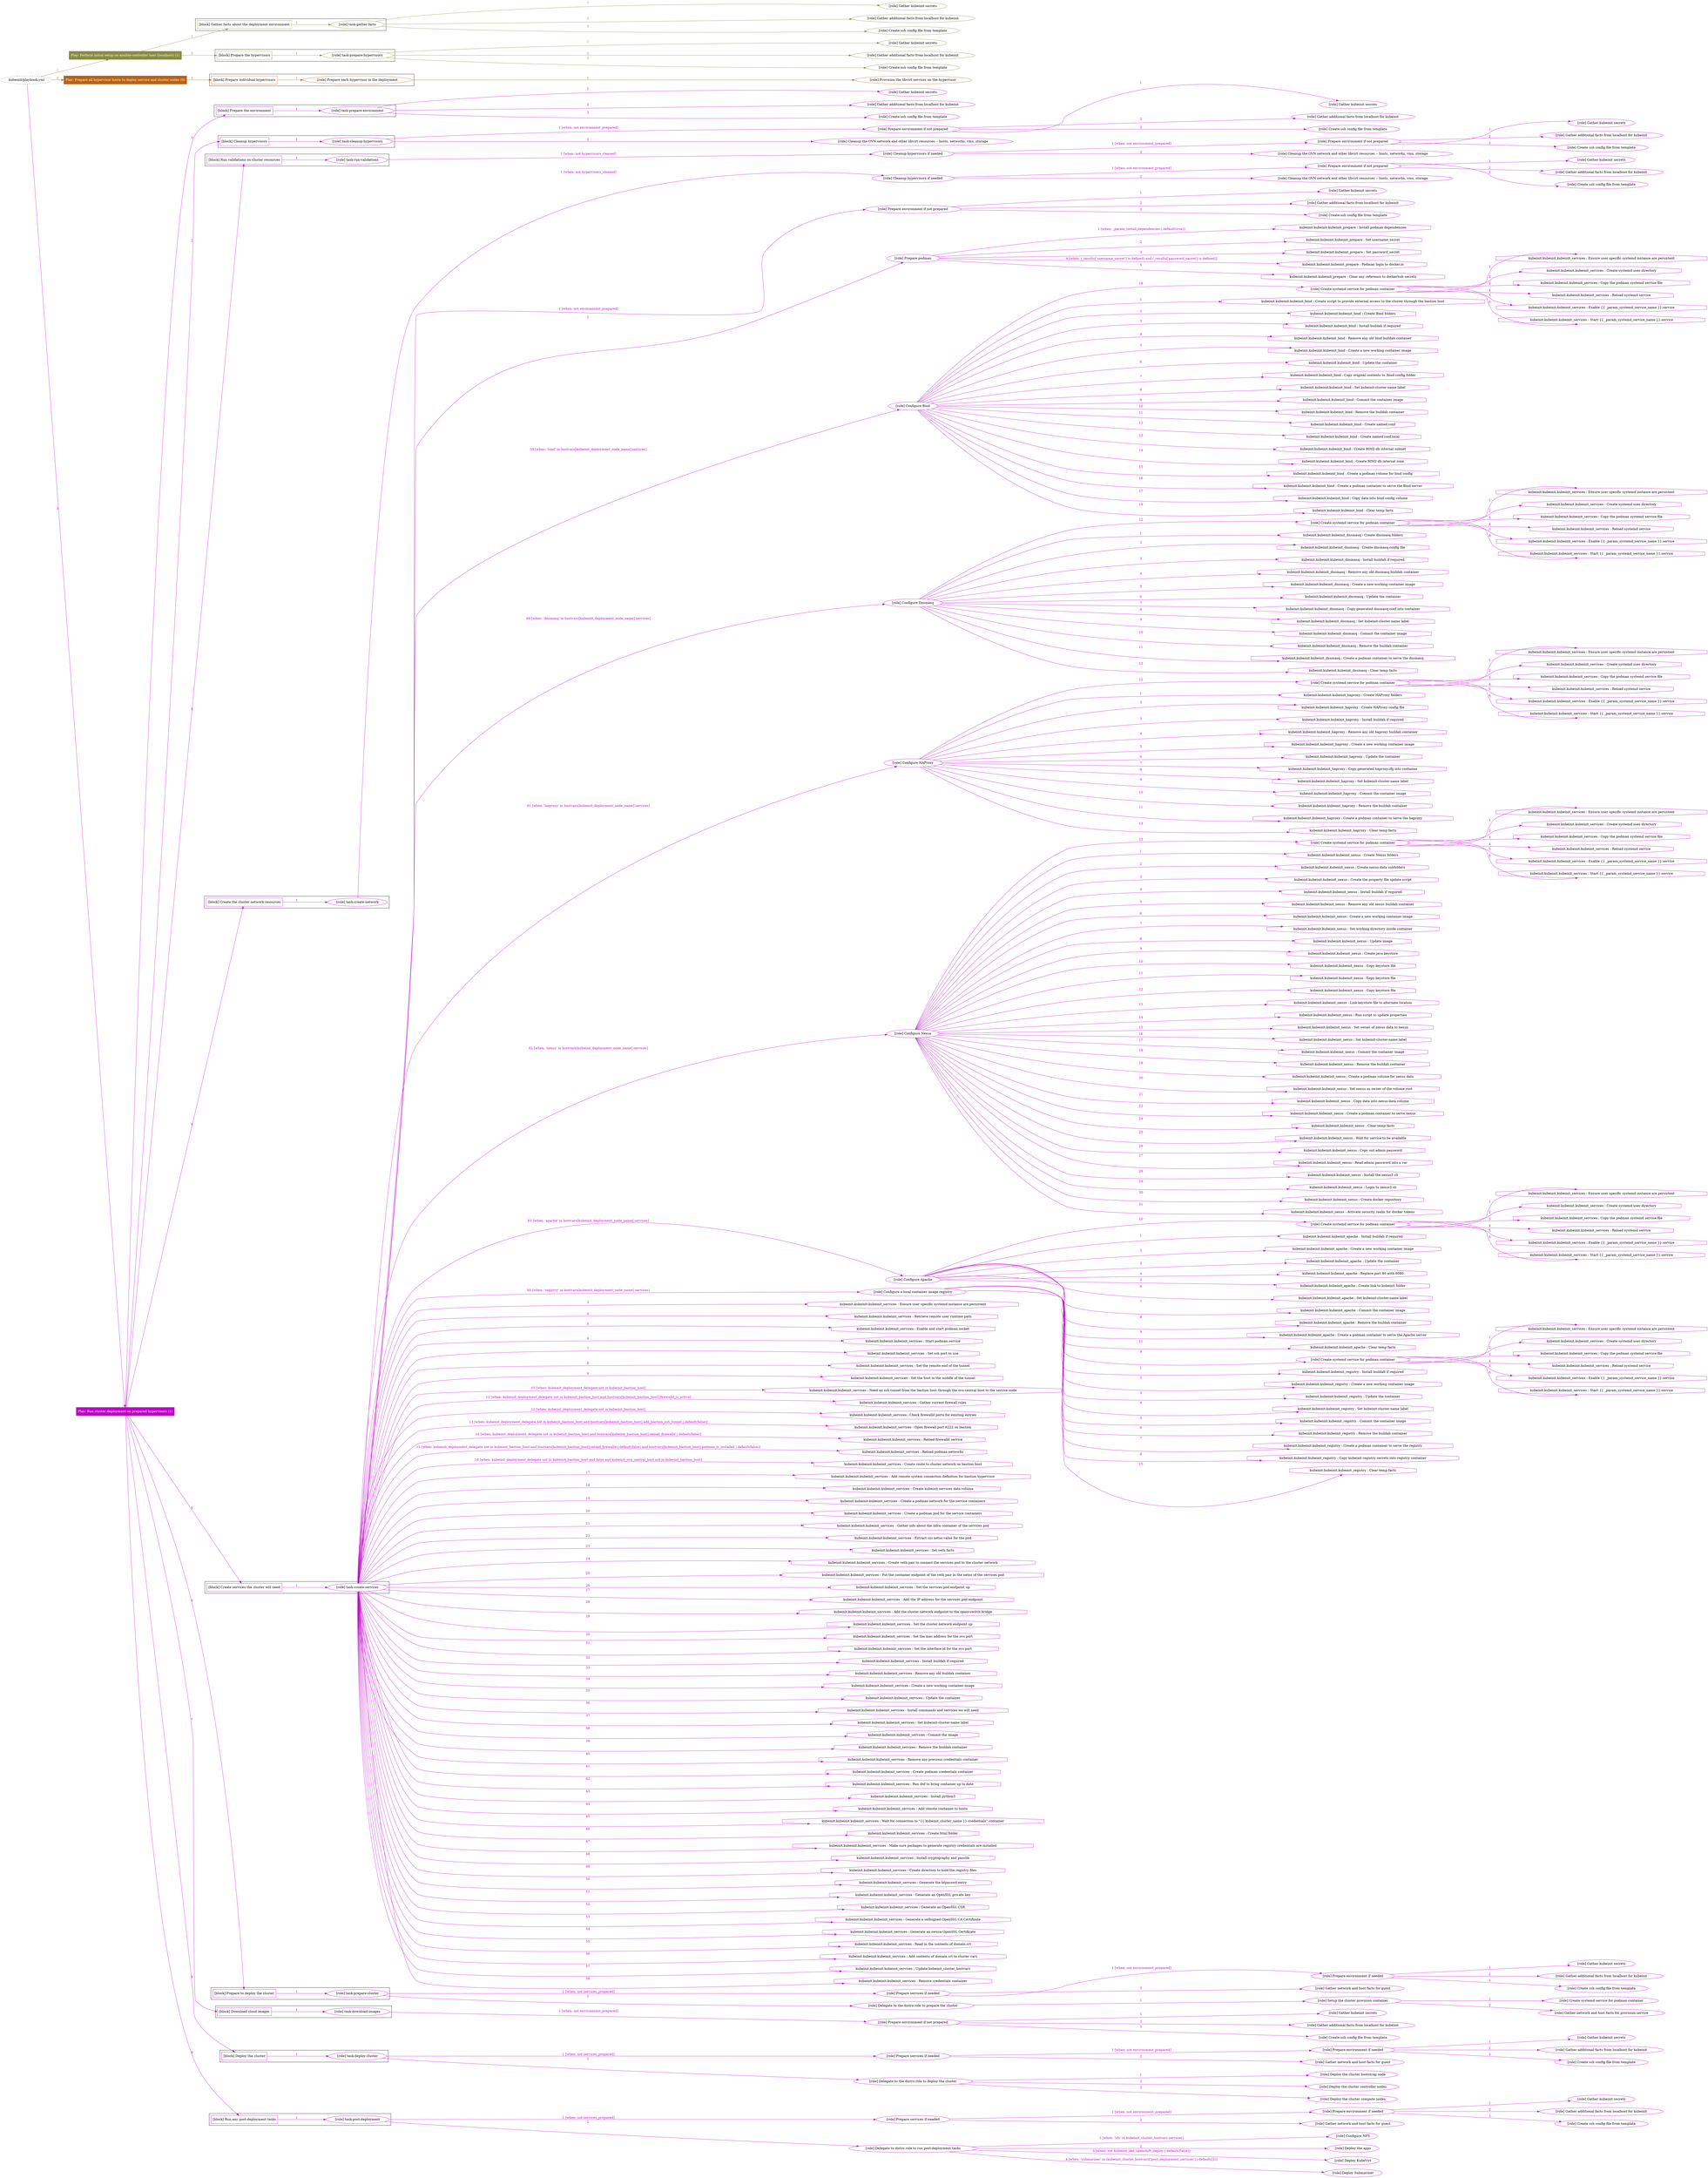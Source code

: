 digraph {
	graph [concentrate=true ordering=in rankdir=LR ratio=fill]
	edge [esep=5 sep=10]
	"kubeinit/playbook.yml" [URL="/home/runner/work/kubeinit/kubeinit/kubeinit/playbook.yml" id=playbook_f66667be style=dotted]
	play_22f97831 [label="Play: Perform initial setup on ansible-controller host (localhost) (1)" URL="/home/runner/work/kubeinit/kubeinit/kubeinit/playbook.yml" color="#888d3f" fontcolor="#ffffff" id=play_22f97831 shape=box style=filled tooltip=localhost]
	"kubeinit/playbook.yml" -> play_22f97831 [label="1 " color="#888d3f" fontcolor="#888d3f" id=edge_3c7abfbb labeltooltip="1 " tooltip="1 "]
	subgraph "Gather kubeinit secrets" {
		role_850f08ab [label="[role] Gather kubeinit secrets" URL="/home/runner/.ansible/collections/ansible_collections/kubeinit/kubeinit/roles/kubeinit_prepare/tasks/gather_kubeinit_facts.yml" color="#888d3f" id=role_850f08ab tooltip="Gather kubeinit secrets"]
	}
	subgraph "Gather additional facts from localhost for kubeinit" {
		role_a58663fe [label="[role] Gather additional facts from localhost for kubeinit" URL="/home/runner/.ansible/collections/ansible_collections/kubeinit/kubeinit/roles/kubeinit_prepare/tasks/gather_kubeinit_facts.yml" color="#888d3f" id=role_a58663fe tooltip="Gather additional facts from localhost for kubeinit"]
	}
	subgraph "Create ssh config file from template" {
		role_011c216d [label="[role] Create ssh config file from template" URL="/home/runner/.ansible/collections/ansible_collections/kubeinit/kubeinit/roles/kubeinit_prepare/tasks/gather_kubeinit_facts.yml" color="#888d3f" id=role_011c216d tooltip="Create ssh config file from template"]
	}
	subgraph "task-gather-facts" {
		role_df7b6dc2 [label="[role] task-gather-facts" URL="/home/runner/work/kubeinit/kubeinit/kubeinit/playbook.yml" color="#888d3f" id=role_df7b6dc2 tooltip="task-gather-facts"]
		role_df7b6dc2 -> role_850f08ab [label="1 " color="#888d3f" fontcolor="#888d3f" id=edge_55726306 labeltooltip="1 " tooltip="1 "]
		role_df7b6dc2 -> role_a58663fe [label="2 " color="#888d3f" fontcolor="#888d3f" id=edge_1d842e13 labeltooltip="2 " tooltip="2 "]
		role_df7b6dc2 -> role_011c216d [label="3 " color="#888d3f" fontcolor="#888d3f" id=edge_563f833f labeltooltip="3 " tooltip="3 "]
	}
	subgraph "Gather kubeinit secrets" {
		role_e89406c2 [label="[role] Gather kubeinit secrets" URL="/home/runner/.ansible/collections/ansible_collections/kubeinit/kubeinit/roles/kubeinit_prepare/tasks/gather_kubeinit_facts.yml" color="#888d3f" id=role_e89406c2 tooltip="Gather kubeinit secrets"]
	}
	subgraph "Gather additional facts from localhost for kubeinit" {
		role_b3f1a277 [label="[role] Gather additional facts from localhost for kubeinit" URL="/home/runner/.ansible/collections/ansible_collections/kubeinit/kubeinit/roles/kubeinit_prepare/tasks/gather_kubeinit_facts.yml" color="#888d3f" id=role_b3f1a277 tooltip="Gather additional facts from localhost for kubeinit"]
	}
	subgraph "Create ssh config file from template" {
		role_87ec7ba7 [label="[role] Create ssh config file from template" URL="/home/runner/.ansible/collections/ansible_collections/kubeinit/kubeinit/roles/kubeinit_prepare/tasks/gather_kubeinit_facts.yml" color="#888d3f" id=role_87ec7ba7 tooltip="Create ssh config file from template"]
	}
	subgraph "task-prepare-hypervisors" {
		role_488c35f6 [label="[role] task-prepare-hypervisors" URL="/home/runner/work/kubeinit/kubeinit/kubeinit/playbook.yml" color="#888d3f" id=role_488c35f6 tooltip="task-prepare-hypervisors"]
		role_488c35f6 -> role_e89406c2 [label="1 " color="#888d3f" fontcolor="#888d3f" id=edge_7404f59c labeltooltip="1 " tooltip="1 "]
		role_488c35f6 -> role_b3f1a277 [label="2 " color="#888d3f" fontcolor="#888d3f" id=edge_771a8fb2 labeltooltip="2 " tooltip="2 "]
		role_488c35f6 -> role_87ec7ba7 [label="3 " color="#888d3f" fontcolor="#888d3f" id=edge_1592f5b2 labeltooltip="3 " tooltip="3 "]
	}
	subgraph "Play: Perform initial setup on ansible-controller host (localhost) (1)" {
		play_22f97831 -> block_2788c416 [label=1 color="#888d3f" fontcolor="#888d3f" id=edge_61166079 labeltooltip=1 tooltip=1]
		subgraph cluster_block_2788c416 {
			block_2788c416 [label="[block] Gather facts about the deployment environment" URL="/home/runner/work/kubeinit/kubeinit/kubeinit/playbook.yml" color="#888d3f" id=block_2788c416 labeltooltip="Gather facts about the deployment environment" shape=box tooltip="Gather facts about the deployment environment"]
			block_2788c416 -> role_df7b6dc2 [label="1 " color="#888d3f" fontcolor="#888d3f" id=edge_ed25e1b9 labeltooltip="1 " tooltip="1 "]
		}
		play_22f97831 -> block_1ebe4789 [label=2 color="#888d3f" fontcolor="#888d3f" id=edge_1acb1680 labeltooltip=2 tooltip=2]
		subgraph cluster_block_1ebe4789 {
			block_1ebe4789 [label="[block] Prepare the hypervisors" URL="/home/runner/work/kubeinit/kubeinit/kubeinit/playbook.yml" color="#888d3f" id=block_1ebe4789 labeltooltip="Prepare the hypervisors" shape=box tooltip="Prepare the hypervisors"]
			block_1ebe4789 -> role_488c35f6 [label="1 " color="#888d3f" fontcolor="#888d3f" id=edge_266ae155 labeltooltip="1 " tooltip="1 "]
		}
	}
	play_49f238fe [label="Play: Prepare all hypervisor hosts to deploy service and cluster nodes (0)" URL="/home/runner/work/kubeinit/kubeinit/kubeinit/playbook.yml" color="#ba6212" fontcolor="#ffffff" id=play_49f238fe shape=box style=filled tooltip="Play: Prepare all hypervisor hosts to deploy service and cluster nodes (0)"]
	"kubeinit/playbook.yml" -> play_49f238fe [label="2 " color="#ba6212" fontcolor="#ba6212" id=edge_1bcbc6a1 labeltooltip="2 " tooltip="2 "]
	subgraph "Provision the libvirt services on the hypervisor" {
		role_f6887e66 [label="[role] Provision the libvirt services on the hypervisor" URL="/home/runner/.ansible/collections/ansible_collections/kubeinit/kubeinit/roles/kubeinit_prepare/tasks/prepare_hypervisor.yml" color="#ba6212" id=role_f6887e66 tooltip="Provision the libvirt services on the hypervisor"]
	}
	subgraph "Prepare each hypervisor in the deployment" {
		role_5f1de837 [label="[role] Prepare each hypervisor in the deployment" URL="/home/runner/work/kubeinit/kubeinit/kubeinit/playbook.yml" color="#ba6212" id=role_5f1de837 tooltip="Prepare each hypervisor in the deployment"]
		role_5f1de837 -> role_f6887e66 [label="1 " color="#ba6212" fontcolor="#ba6212" id=edge_e35a5f35 labeltooltip="1 " tooltip="1 "]
	}
	subgraph "Play: Prepare all hypervisor hosts to deploy service and cluster nodes (0)" {
		play_49f238fe -> block_1524295c [label=1 color="#ba6212" fontcolor="#ba6212" id=edge_d3d93a6d labeltooltip=1 tooltip=1]
		subgraph cluster_block_1524295c {
			block_1524295c [label="[block] Prepare individual hypervisors" URL="/home/runner/work/kubeinit/kubeinit/kubeinit/playbook.yml" color="#ba6212" id=block_1524295c labeltooltip="Prepare individual hypervisors" shape=box tooltip="Prepare individual hypervisors"]
			block_1524295c -> role_5f1de837 [label="1 " color="#ba6212" fontcolor="#ba6212" id=edge_e2ebfdf6 labeltooltip="1 " tooltip="1 "]
		}
	}
	play_2d0e7ef2 [label="Play: Run cluster deployment on prepared hypervisors (1)" URL="/home/runner/work/kubeinit/kubeinit/kubeinit/playbook.yml" color="#be05c7" fontcolor="#ffffff" id=play_2d0e7ef2 shape=box style=filled tooltip=localhost]
	"kubeinit/playbook.yml" -> play_2d0e7ef2 [label="3 " color="#be05c7" fontcolor="#be05c7" id=edge_01599ab3 labeltooltip="3 " tooltip="3 "]
	subgraph "Gather kubeinit secrets" {
		role_d5ba84fe [label="[role] Gather kubeinit secrets" URL="/home/runner/.ansible/collections/ansible_collections/kubeinit/kubeinit/roles/kubeinit_prepare/tasks/gather_kubeinit_facts.yml" color="#be05c7" id=role_d5ba84fe tooltip="Gather kubeinit secrets"]
	}
	subgraph "Gather additional facts from localhost for kubeinit" {
		role_8fbdb1b9 [label="[role] Gather additional facts from localhost for kubeinit" URL="/home/runner/.ansible/collections/ansible_collections/kubeinit/kubeinit/roles/kubeinit_prepare/tasks/gather_kubeinit_facts.yml" color="#be05c7" id=role_8fbdb1b9 tooltip="Gather additional facts from localhost for kubeinit"]
	}
	subgraph "Create ssh config file from template" {
		role_5179d243 [label="[role] Create ssh config file from template" URL="/home/runner/.ansible/collections/ansible_collections/kubeinit/kubeinit/roles/kubeinit_prepare/tasks/gather_kubeinit_facts.yml" color="#be05c7" id=role_5179d243 tooltip="Create ssh config file from template"]
	}
	subgraph "task-prepare-environment" {
		role_58694c49 [label="[role] task-prepare-environment" URL="/home/runner/work/kubeinit/kubeinit/kubeinit/playbook.yml" color="#be05c7" id=role_58694c49 tooltip="task-prepare-environment"]
		role_58694c49 -> role_d5ba84fe [label="1 " color="#be05c7" fontcolor="#be05c7" id=edge_7d2853b5 labeltooltip="1 " tooltip="1 "]
		role_58694c49 -> role_8fbdb1b9 [label="2 " color="#be05c7" fontcolor="#be05c7" id=edge_9dba9820 labeltooltip="2 " tooltip="2 "]
		role_58694c49 -> role_5179d243 [label="3 " color="#be05c7" fontcolor="#be05c7" id=edge_8c673811 labeltooltip="3 " tooltip="3 "]
	}
	subgraph "Gather kubeinit secrets" {
		role_22c77e09 [label="[role] Gather kubeinit secrets" URL="/home/runner/.ansible/collections/ansible_collections/kubeinit/kubeinit/roles/kubeinit_prepare/tasks/gather_kubeinit_facts.yml" color="#be05c7" id=role_22c77e09 tooltip="Gather kubeinit secrets"]
	}
	subgraph "Gather additional facts from localhost for kubeinit" {
		role_7464d3d1 [label="[role] Gather additional facts from localhost for kubeinit" URL="/home/runner/.ansible/collections/ansible_collections/kubeinit/kubeinit/roles/kubeinit_prepare/tasks/gather_kubeinit_facts.yml" color="#be05c7" id=role_7464d3d1 tooltip="Gather additional facts from localhost for kubeinit"]
	}
	subgraph "Create ssh config file from template" {
		role_15d72f87 [label="[role] Create ssh config file from template" URL="/home/runner/.ansible/collections/ansible_collections/kubeinit/kubeinit/roles/kubeinit_prepare/tasks/gather_kubeinit_facts.yml" color="#be05c7" id=role_15d72f87 tooltip="Create ssh config file from template"]
	}
	subgraph "Prepare environment if not prepared" {
		role_be0b23e6 [label="[role] Prepare environment if not prepared" URL="/home/runner/.ansible/collections/ansible_collections/kubeinit/kubeinit/roles/kubeinit_prepare/tasks/cleanup_hypervisors.yml" color="#be05c7" id=role_be0b23e6 tooltip="Prepare environment if not prepared"]
		role_be0b23e6 -> role_22c77e09 [label="1 " color="#be05c7" fontcolor="#be05c7" id=edge_14b6430e labeltooltip="1 " tooltip="1 "]
		role_be0b23e6 -> role_7464d3d1 [label="2 " color="#be05c7" fontcolor="#be05c7" id=edge_803e0c92 labeltooltip="2 " tooltip="2 "]
		role_be0b23e6 -> role_15d72f87 [label="3 " color="#be05c7" fontcolor="#be05c7" id=edge_e8ad73a8 labeltooltip="3 " tooltip="3 "]
	}
	subgraph "Cleanup the OVN network and other libvirt resources -- hosts, networks, vms, storage" {
		role_1a6f4047 [label="[role] Cleanup the OVN network and other libvirt resources -- hosts, networks, vms, storage" URL="/home/runner/.ansible/collections/ansible_collections/kubeinit/kubeinit/roles/kubeinit_prepare/tasks/cleanup_hypervisors.yml" color="#be05c7" id=role_1a6f4047 tooltip="Cleanup the OVN network and other libvirt resources -- hosts, networks, vms, storage"]
	}
	subgraph "task-cleanup-hypervisors" {
		role_713e2823 [label="[role] task-cleanup-hypervisors" URL="/home/runner/work/kubeinit/kubeinit/kubeinit/playbook.yml" color="#be05c7" id=role_713e2823 tooltip="task-cleanup-hypervisors"]
		role_713e2823 -> role_be0b23e6 [label="1 [when: not environment_prepared]" color="#be05c7" fontcolor="#be05c7" id=edge_2ab0f761 labeltooltip="1 [when: not environment_prepared]" tooltip="1 [when: not environment_prepared]"]
		role_713e2823 -> role_1a6f4047 [label="2 " color="#be05c7" fontcolor="#be05c7" id=edge_bfd0c029 labeltooltip="2 " tooltip="2 "]
	}
	subgraph "Gather kubeinit secrets" {
		role_5df5ecef [label="[role] Gather kubeinit secrets" URL="/home/runner/.ansible/collections/ansible_collections/kubeinit/kubeinit/roles/kubeinit_prepare/tasks/gather_kubeinit_facts.yml" color="#be05c7" id=role_5df5ecef tooltip="Gather kubeinit secrets"]
	}
	subgraph "Gather additional facts from localhost for kubeinit" {
		role_7046889c [label="[role] Gather additional facts from localhost for kubeinit" URL="/home/runner/.ansible/collections/ansible_collections/kubeinit/kubeinit/roles/kubeinit_prepare/tasks/gather_kubeinit_facts.yml" color="#be05c7" id=role_7046889c tooltip="Gather additional facts from localhost for kubeinit"]
	}
	subgraph "Create ssh config file from template" {
		role_00e97551 [label="[role] Create ssh config file from template" URL="/home/runner/.ansible/collections/ansible_collections/kubeinit/kubeinit/roles/kubeinit_prepare/tasks/gather_kubeinit_facts.yml" color="#be05c7" id=role_00e97551 tooltip="Create ssh config file from template"]
	}
	subgraph "Prepare environment if not prepared" {
		role_834baaef [label="[role] Prepare environment if not prepared" URL="/home/runner/.ansible/collections/ansible_collections/kubeinit/kubeinit/roles/kubeinit_prepare/tasks/cleanup_hypervisors.yml" color="#be05c7" id=role_834baaef tooltip="Prepare environment if not prepared"]
		role_834baaef -> role_5df5ecef [label="1 " color="#be05c7" fontcolor="#be05c7" id=edge_f2f9b732 labeltooltip="1 " tooltip="1 "]
		role_834baaef -> role_7046889c [label="2 " color="#be05c7" fontcolor="#be05c7" id=edge_852c7636 labeltooltip="2 " tooltip="2 "]
		role_834baaef -> role_00e97551 [label="3 " color="#be05c7" fontcolor="#be05c7" id=edge_b9da2718 labeltooltip="3 " tooltip="3 "]
	}
	subgraph "Cleanup the OVN network and other libvirt resources -- hosts, networks, vms, storage" {
		role_daa2574b [label="[role] Cleanup the OVN network and other libvirt resources -- hosts, networks, vms, storage" URL="/home/runner/.ansible/collections/ansible_collections/kubeinit/kubeinit/roles/kubeinit_prepare/tasks/cleanup_hypervisors.yml" color="#be05c7" id=role_daa2574b tooltip="Cleanup the OVN network and other libvirt resources -- hosts, networks, vms, storage"]
	}
	subgraph "Cleanup hypervisors if needed" {
		role_11585511 [label="[role] Cleanup hypervisors if needed" URL="/home/runner/.ansible/collections/ansible_collections/kubeinit/kubeinit/roles/kubeinit_validations/tasks/main.yml" color="#be05c7" id=role_11585511 tooltip="Cleanup hypervisors if needed"]
		role_11585511 -> role_834baaef [label="1 [when: not environment_prepared]" color="#be05c7" fontcolor="#be05c7" id=edge_d282ac0f labeltooltip="1 [when: not environment_prepared]" tooltip="1 [when: not environment_prepared]"]
		role_11585511 -> role_daa2574b [label="2 " color="#be05c7" fontcolor="#be05c7" id=edge_be87217f labeltooltip="2 " tooltip="2 "]
	}
	subgraph "task-run-validations" {
		role_21a76cd8 [label="[role] task-run-validations" URL="/home/runner/work/kubeinit/kubeinit/kubeinit/playbook.yml" color="#be05c7" id=role_21a76cd8 tooltip="task-run-validations"]
		role_21a76cd8 -> role_11585511 [label="1 [when: not hypervisors_cleaned]" color="#be05c7" fontcolor="#be05c7" id=edge_3777e2d0 labeltooltip="1 [when: not hypervisors_cleaned]" tooltip="1 [when: not hypervisors_cleaned]"]
	}
	subgraph "Gather kubeinit secrets" {
		role_aeb283a6 [label="[role] Gather kubeinit secrets" URL="/home/runner/.ansible/collections/ansible_collections/kubeinit/kubeinit/roles/kubeinit_prepare/tasks/gather_kubeinit_facts.yml" color="#be05c7" id=role_aeb283a6 tooltip="Gather kubeinit secrets"]
	}
	subgraph "Gather additional facts from localhost for kubeinit" {
		role_afb4fd28 [label="[role] Gather additional facts from localhost for kubeinit" URL="/home/runner/.ansible/collections/ansible_collections/kubeinit/kubeinit/roles/kubeinit_prepare/tasks/gather_kubeinit_facts.yml" color="#be05c7" id=role_afb4fd28 tooltip="Gather additional facts from localhost for kubeinit"]
	}
	subgraph "Create ssh config file from template" {
		role_a4a0c457 [label="[role] Create ssh config file from template" URL="/home/runner/.ansible/collections/ansible_collections/kubeinit/kubeinit/roles/kubeinit_prepare/tasks/gather_kubeinit_facts.yml" color="#be05c7" id=role_a4a0c457 tooltip="Create ssh config file from template"]
	}
	subgraph "Prepare environment if not prepared" {
		role_3cf6e2ad [label="[role] Prepare environment if not prepared" URL="/home/runner/.ansible/collections/ansible_collections/kubeinit/kubeinit/roles/kubeinit_prepare/tasks/cleanup_hypervisors.yml" color="#be05c7" id=role_3cf6e2ad tooltip="Prepare environment if not prepared"]
		role_3cf6e2ad -> role_aeb283a6 [label="1 " color="#be05c7" fontcolor="#be05c7" id=edge_6d9816b4 labeltooltip="1 " tooltip="1 "]
		role_3cf6e2ad -> role_afb4fd28 [label="2 " color="#be05c7" fontcolor="#be05c7" id=edge_90d662ec labeltooltip="2 " tooltip="2 "]
		role_3cf6e2ad -> role_a4a0c457 [label="3 " color="#be05c7" fontcolor="#be05c7" id=edge_8a0ee290 labeltooltip="3 " tooltip="3 "]
	}
	subgraph "Cleanup the OVN network and other libvirt resources -- hosts, networks, vms, storage" {
		role_659a66c3 [label="[role] Cleanup the OVN network and other libvirt resources -- hosts, networks, vms, storage" URL="/home/runner/.ansible/collections/ansible_collections/kubeinit/kubeinit/roles/kubeinit_prepare/tasks/cleanup_hypervisors.yml" color="#be05c7" id=role_659a66c3 tooltip="Cleanup the OVN network and other libvirt resources -- hosts, networks, vms, storage"]
	}
	subgraph "Cleanup hypervisors if needed" {
		role_97340039 [label="[role] Cleanup hypervisors if needed" URL="/home/runner/.ansible/collections/ansible_collections/kubeinit/kubeinit/roles/kubeinit_libvirt/tasks/create_network.yml" color="#be05c7" id=role_97340039 tooltip="Cleanup hypervisors if needed"]
		role_97340039 -> role_3cf6e2ad [label="1 [when: not environment_prepared]" color="#be05c7" fontcolor="#be05c7" id=edge_fbe87c73 labeltooltip="1 [when: not environment_prepared]" tooltip="1 [when: not environment_prepared]"]
		role_97340039 -> role_659a66c3 [label="2 " color="#be05c7" fontcolor="#be05c7" id=edge_20f1d400 labeltooltip="2 " tooltip="2 "]
	}
	subgraph "task-create-network" {
		role_090e5c6d [label="[role] task-create-network" URL="/home/runner/work/kubeinit/kubeinit/kubeinit/playbook.yml" color="#be05c7" id=role_090e5c6d tooltip="task-create-network"]
		role_090e5c6d -> role_97340039 [label="1 [when: not hypervisors_cleaned]" color="#be05c7" fontcolor="#be05c7" id=edge_649383b4 labeltooltip="1 [when: not hypervisors_cleaned]" tooltip="1 [when: not hypervisors_cleaned]"]
	}
	subgraph "Gather kubeinit secrets" {
		role_2d3ef64b [label="[role] Gather kubeinit secrets" URL="/home/runner/.ansible/collections/ansible_collections/kubeinit/kubeinit/roles/kubeinit_prepare/tasks/gather_kubeinit_facts.yml" color="#be05c7" id=role_2d3ef64b tooltip="Gather kubeinit secrets"]
	}
	subgraph "Gather additional facts from localhost for kubeinit" {
		role_095a202f [label="[role] Gather additional facts from localhost for kubeinit" URL="/home/runner/.ansible/collections/ansible_collections/kubeinit/kubeinit/roles/kubeinit_prepare/tasks/gather_kubeinit_facts.yml" color="#be05c7" id=role_095a202f tooltip="Gather additional facts from localhost for kubeinit"]
	}
	subgraph "Create ssh config file from template" {
		role_633376e9 [label="[role] Create ssh config file from template" URL="/home/runner/.ansible/collections/ansible_collections/kubeinit/kubeinit/roles/kubeinit_prepare/tasks/gather_kubeinit_facts.yml" color="#be05c7" id=role_633376e9 tooltip="Create ssh config file from template"]
	}
	subgraph "Prepare environment if not prepared" {
		role_3c0790d1 [label="[role] Prepare environment if not prepared" URL="/home/runner/.ansible/collections/ansible_collections/kubeinit/kubeinit/roles/kubeinit_services/tasks/main.yml" color="#be05c7" id=role_3c0790d1 tooltip="Prepare environment if not prepared"]
		role_3c0790d1 -> role_2d3ef64b [label="1 " color="#be05c7" fontcolor="#be05c7" id=edge_0113965d labeltooltip="1 " tooltip="1 "]
		role_3c0790d1 -> role_095a202f [label="2 " color="#be05c7" fontcolor="#be05c7" id=edge_b3ad6a87 labeltooltip="2 " tooltip="2 "]
		role_3c0790d1 -> role_633376e9 [label="3 " color="#be05c7" fontcolor="#be05c7" id=edge_01df2b1e labeltooltip="3 " tooltip="3 "]
	}
	subgraph "Prepare podman" {
		role_9c7c18a1 [label="[role] Prepare podman" URL="/home/runner/.ansible/collections/ansible_collections/kubeinit/kubeinit/roles/kubeinit_services/tasks/00_create_service_pod.yml" color="#be05c7" id=role_9c7c18a1 tooltip="Prepare podman"]
		task_d84a83c1 [label="kubeinit.kubeinit.kubeinit_prepare : Install podman dependencies" URL="/home/runner/.ansible/collections/ansible_collections/kubeinit/kubeinit/roles/kubeinit_prepare/tasks/prepare_podman.yml" color="#be05c7" id=task_d84a83c1 shape=octagon tooltip="kubeinit.kubeinit.kubeinit_prepare : Install podman dependencies"]
		role_9c7c18a1 -> task_d84a83c1 [label="1 [when: _param_install_dependencies | default(true)]" color="#be05c7" fontcolor="#be05c7" id=edge_f76564b3 labeltooltip="1 [when: _param_install_dependencies | default(true)]" tooltip="1 [when: _param_install_dependencies | default(true)]"]
		task_d17658fa [label="kubeinit.kubeinit.kubeinit_prepare : Set username_secret" URL="/home/runner/.ansible/collections/ansible_collections/kubeinit/kubeinit/roles/kubeinit_prepare/tasks/prepare_podman.yml" color="#be05c7" id=task_d17658fa shape=octagon tooltip="kubeinit.kubeinit.kubeinit_prepare : Set username_secret"]
		role_9c7c18a1 -> task_d17658fa [label="2 " color="#be05c7" fontcolor="#be05c7" id=edge_21a24951 labeltooltip="2 " tooltip="2 "]
		task_7a9e1845 [label="kubeinit.kubeinit.kubeinit_prepare : Set password_secret" URL="/home/runner/.ansible/collections/ansible_collections/kubeinit/kubeinit/roles/kubeinit_prepare/tasks/prepare_podman.yml" color="#be05c7" id=task_7a9e1845 shape=octagon tooltip="kubeinit.kubeinit.kubeinit_prepare : Set password_secret"]
		role_9c7c18a1 -> task_7a9e1845 [label="3 " color="#be05c7" fontcolor="#be05c7" id=edge_67a361cc labeltooltip="3 " tooltip="3 "]
		task_7831e927 [label="kubeinit.kubeinit.kubeinit_prepare : Podman login to docker.io" URL="/home/runner/.ansible/collections/ansible_collections/kubeinit/kubeinit/roles/kubeinit_prepare/tasks/prepare_podman.yml" color="#be05c7" id=task_7831e927 shape=octagon tooltip="kubeinit.kubeinit.kubeinit_prepare : Podman login to docker.io"]
		role_9c7c18a1 -> task_7831e927 [label="4 [when: (_results['username_secret'] is defined) and (_results['password_secret'] is defined)]" color="#be05c7" fontcolor="#be05c7" id=edge_eaf42751 labeltooltip="4 [when: (_results['username_secret'] is defined) and (_results['password_secret'] is defined)]" tooltip="4 [when: (_results['username_secret'] is defined) and (_results['password_secret'] is defined)]"]
		task_dfa20787 [label="kubeinit.kubeinit.kubeinit_prepare : Clear any reference to dockerhub secrets" URL="/home/runner/.ansible/collections/ansible_collections/kubeinit/kubeinit/roles/kubeinit_prepare/tasks/prepare_podman.yml" color="#be05c7" id=task_dfa20787 shape=octagon tooltip="kubeinit.kubeinit.kubeinit_prepare : Clear any reference to dockerhub secrets"]
		role_9c7c18a1 -> task_dfa20787 [label="5 " color="#be05c7" fontcolor="#be05c7" id=edge_b0ad8bfc labeltooltip="5 " tooltip="5 "]
	}
	subgraph "Create systemd service for podman container" {
		role_ac596975 [label="[role] Create systemd service for podman container" URL="/home/runner/.ansible/collections/ansible_collections/kubeinit/kubeinit/roles/kubeinit_bind/tasks/main.yml" color="#be05c7" id=role_ac596975 tooltip="Create systemd service for podman container"]
		task_158ffc3f [label="kubeinit.kubeinit.kubeinit_services : Ensure user specific systemd instance are persistent" URL="/home/runner/.ansible/collections/ansible_collections/kubeinit/kubeinit/roles/kubeinit_services/tasks/create_managed_service.yml" color="#be05c7" id=task_158ffc3f shape=octagon tooltip="kubeinit.kubeinit.kubeinit_services : Ensure user specific systemd instance are persistent"]
		role_ac596975 -> task_158ffc3f [label="1 " color="#be05c7" fontcolor="#be05c7" id=edge_6d9366fc labeltooltip="1 " tooltip="1 "]
		task_4a4c20d3 [label="kubeinit.kubeinit.kubeinit_services : Create systemd user directory" URL="/home/runner/.ansible/collections/ansible_collections/kubeinit/kubeinit/roles/kubeinit_services/tasks/create_managed_service.yml" color="#be05c7" id=task_4a4c20d3 shape=octagon tooltip="kubeinit.kubeinit.kubeinit_services : Create systemd user directory"]
		role_ac596975 -> task_4a4c20d3 [label="2 " color="#be05c7" fontcolor="#be05c7" id=edge_7f89894b labeltooltip="2 " tooltip="2 "]
		task_84ce5f25 [label="kubeinit.kubeinit.kubeinit_services : Copy the podman systemd service file" URL="/home/runner/.ansible/collections/ansible_collections/kubeinit/kubeinit/roles/kubeinit_services/tasks/create_managed_service.yml" color="#be05c7" id=task_84ce5f25 shape=octagon tooltip="kubeinit.kubeinit.kubeinit_services : Copy the podman systemd service file"]
		role_ac596975 -> task_84ce5f25 [label="3 " color="#be05c7" fontcolor="#be05c7" id=edge_5bcd741d labeltooltip="3 " tooltip="3 "]
		task_d2de6b6e [label="kubeinit.kubeinit.kubeinit_services : Reload systemd service" URL="/home/runner/.ansible/collections/ansible_collections/kubeinit/kubeinit/roles/kubeinit_services/tasks/create_managed_service.yml" color="#be05c7" id=task_d2de6b6e shape=octagon tooltip="kubeinit.kubeinit.kubeinit_services : Reload systemd service"]
		role_ac596975 -> task_d2de6b6e [label="4 " color="#be05c7" fontcolor="#be05c7" id=edge_d6acead8 labeltooltip="4 " tooltip="4 "]
		task_889d1dcc [label="kubeinit.kubeinit.kubeinit_services : Enable {{ _param_systemd_service_name }}.service" URL="/home/runner/.ansible/collections/ansible_collections/kubeinit/kubeinit/roles/kubeinit_services/tasks/create_managed_service.yml" color="#be05c7" id=task_889d1dcc shape=octagon tooltip="kubeinit.kubeinit.kubeinit_services : Enable {{ _param_systemd_service_name }}.service"]
		role_ac596975 -> task_889d1dcc [label="5 " color="#be05c7" fontcolor="#be05c7" id=edge_e01e4338 labeltooltip="5 " tooltip="5 "]
		task_9aeb2c8e [label="kubeinit.kubeinit.kubeinit_services : Start {{ _param_systemd_service_name }}.service" URL="/home/runner/.ansible/collections/ansible_collections/kubeinit/kubeinit/roles/kubeinit_services/tasks/create_managed_service.yml" color="#be05c7" id=task_9aeb2c8e shape=octagon tooltip="kubeinit.kubeinit.kubeinit_services : Start {{ _param_systemd_service_name }}.service"]
		role_ac596975 -> task_9aeb2c8e [label="6 " color="#be05c7" fontcolor="#be05c7" id=edge_fd723368 labeltooltip="6 " tooltip="6 "]
	}
	subgraph "Configure Bind" {
		role_f1cdcd54 [label="[role] Configure Bind" URL="/home/runner/.ansible/collections/ansible_collections/kubeinit/kubeinit/roles/kubeinit_services/tasks/start_services_containers.yml" color="#be05c7" id=role_f1cdcd54 tooltip="Configure Bind"]
		task_c211fa96 [label="kubeinit.kubeinit.kubeinit_bind : Create script to provide external access to the cluster through the bastion host" URL="/home/runner/.ansible/collections/ansible_collections/kubeinit/kubeinit/roles/kubeinit_bind/tasks/main.yml" color="#be05c7" id=task_c211fa96 shape=octagon tooltip="kubeinit.kubeinit.kubeinit_bind : Create script to provide external access to the cluster through the bastion host"]
		role_f1cdcd54 -> task_c211fa96 [label="1 " color="#be05c7" fontcolor="#be05c7" id=edge_fecaa90d labeltooltip="1 " tooltip="1 "]
		task_a31b13a3 [label="kubeinit.kubeinit.kubeinit_bind : Create Bind folders" URL="/home/runner/.ansible/collections/ansible_collections/kubeinit/kubeinit/roles/kubeinit_bind/tasks/main.yml" color="#be05c7" id=task_a31b13a3 shape=octagon tooltip="kubeinit.kubeinit.kubeinit_bind : Create Bind folders"]
		role_f1cdcd54 -> task_a31b13a3 [label="2 " color="#be05c7" fontcolor="#be05c7" id=edge_378e2d33 labeltooltip="2 " tooltip="2 "]
		task_ce002952 [label="kubeinit.kubeinit.kubeinit_bind : Install buildah if required" URL="/home/runner/.ansible/collections/ansible_collections/kubeinit/kubeinit/roles/kubeinit_bind/tasks/main.yml" color="#be05c7" id=task_ce002952 shape=octagon tooltip="kubeinit.kubeinit.kubeinit_bind : Install buildah if required"]
		role_f1cdcd54 -> task_ce002952 [label="3 " color="#be05c7" fontcolor="#be05c7" id=edge_20f2b95d labeltooltip="3 " tooltip="3 "]
		task_a96305c4 [label="kubeinit.kubeinit.kubeinit_bind : Remove any old bind buildah container" URL="/home/runner/.ansible/collections/ansible_collections/kubeinit/kubeinit/roles/kubeinit_bind/tasks/main.yml" color="#be05c7" id=task_a96305c4 shape=octagon tooltip="kubeinit.kubeinit.kubeinit_bind : Remove any old bind buildah container"]
		role_f1cdcd54 -> task_a96305c4 [label="4 " color="#be05c7" fontcolor="#be05c7" id=edge_8eb75eae labeltooltip="4 " tooltip="4 "]
		task_e7553852 [label="kubeinit.kubeinit.kubeinit_bind : Create a new working container image" URL="/home/runner/.ansible/collections/ansible_collections/kubeinit/kubeinit/roles/kubeinit_bind/tasks/main.yml" color="#be05c7" id=task_e7553852 shape=octagon tooltip="kubeinit.kubeinit.kubeinit_bind : Create a new working container image"]
		role_f1cdcd54 -> task_e7553852 [label="5 " color="#be05c7" fontcolor="#be05c7" id=edge_f84c4406 labeltooltip="5 " tooltip="5 "]
		task_4422e4d6 [label="kubeinit.kubeinit.kubeinit_bind : Update the container" URL="/home/runner/.ansible/collections/ansible_collections/kubeinit/kubeinit/roles/kubeinit_bind/tasks/main.yml" color="#be05c7" id=task_4422e4d6 shape=octagon tooltip="kubeinit.kubeinit.kubeinit_bind : Update the container"]
		role_f1cdcd54 -> task_4422e4d6 [label="6 " color="#be05c7" fontcolor="#be05c7" id=edge_ec8983b8 labeltooltip="6 " tooltip="6 "]
		task_a4b84064 [label="kubeinit.kubeinit.kubeinit_bind : Copy original contents to /bind-config folder" URL="/home/runner/.ansible/collections/ansible_collections/kubeinit/kubeinit/roles/kubeinit_bind/tasks/main.yml" color="#be05c7" id=task_a4b84064 shape=octagon tooltip="kubeinit.kubeinit.kubeinit_bind : Copy original contents to /bind-config folder"]
		role_f1cdcd54 -> task_a4b84064 [label="7 " color="#be05c7" fontcolor="#be05c7" id=edge_f40c5e2f labeltooltip="7 " tooltip="7 "]
		task_18bfc27e [label="kubeinit.kubeinit.kubeinit_bind : Set kubeinit-cluster-name label" URL="/home/runner/.ansible/collections/ansible_collections/kubeinit/kubeinit/roles/kubeinit_bind/tasks/main.yml" color="#be05c7" id=task_18bfc27e shape=octagon tooltip="kubeinit.kubeinit.kubeinit_bind : Set kubeinit-cluster-name label"]
		role_f1cdcd54 -> task_18bfc27e [label="8 " color="#be05c7" fontcolor="#be05c7" id=edge_b7b5716f labeltooltip="8 " tooltip="8 "]
		task_e86b5b1f [label="kubeinit.kubeinit.kubeinit_bind : Commit the container image" URL="/home/runner/.ansible/collections/ansible_collections/kubeinit/kubeinit/roles/kubeinit_bind/tasks/main.yml" color="#be05c7" id=task_e86b5b1f shape=octagon tooltip="kubeinit.kubeinit.kubeinit_bind : Commit the container image"]
		role_f1cdcd54 -> task_e86b5b1f [label="9 " color="#be05c7" fontcolor="#be05c7" id=edge_bdad2bfd labeltooltip="9 " tooltip="9 "]
		task_3afecaef [label="kubeinit.kubeinit.kubeinit_bind : Remove the buildah container" URL="/home/runner/.ansible/collections/ansible_collections/kubeinit/kubeinit/roles/kubeinit_bind/tasks/main.yml" color="#be05c7" id=task_3afecaef shape=octagon tooltip="kubeinit.kubeinit.kubeinit_bind : Remove the buildah container"]
		role_f1cdcd54 -> task_3afecaef [label="10 " color="#be05c7" fontcolor="#be05c7" id=edge_2f15237c labeltooltip="10 " tooltip="10 "]
		task_6c188953 [label="kubeinit.kubeinit.kubeinit_bind : Create named.conf" URL="/home/runner/.ansible/collections/ansible_collections/kubeinit/kubeinit/roles/kubeinit_bind/tasks/main.yml" color="#be05c7" id=task_6c188953 shape=octagon tooltip="kubeinit.kubeinit.kubeinit_bind : Create named.conf"]
		role_f1cdcd54 -> task_6c188953 [label="11 " color="#be05c7" fontcolor="#be05c7" id=edge_80d32880 labeltooltip="11 " tooltip="11 "]
		task_492017d6 [label="kubeinit.kubeinit.kubeinit_bind : Create named.conf.local" URL="/home/runner/.ansible/collections/ansible_collections/kubeinit/kubeinit/roles/kubeinit_bind/tasks/main.yml" color="#be05c7" id=task_492017d6 shape=octagon tooltip="kubeinit.kubeinit.kubeinit_bind : Create named.conf.local"]
		role_f1cdcd54 -> task_492017d6 [label="12 " color="#be05c7" fontcolor="#be05c7" id=edge_a25a38d8 labeltooltip="12 " tooltip="12 "]
		task_52bf8868 [label="kubeinit.kubeinit.kubeinit_bind : Create BIND db internal subnet" URL="/home/runner/.ansible/collections/ansible_collections/kubeinit/kubeinit/roles/kubeinit_bind/tasks/main.yml" color="#be05c7" id=task_52bf8868 shape=octagon tooltip="kubeinit.kubeinit.kubeinit_bind : Create BIND db internal subnet"]
		role_f1cdcd54 -> task_52bf8868 [label="13 " color="#be05c7" fontcolor="#be05c7" id=edge_704d0d78 labeltooltip="13 " tooltip="13 "]
		task_060583e4 [label="kubeinit.kubeinit.kubeinit_bind : Create BIND db internal zone" URL="/home/runner/.ansible/collections/ansible_collections/kubeinit/kubeinit/roles/kubeinit_bind/tasks/main.yml" color="#be05c7" id=task_060583e4 shape=octagon tooltip="kubeinit.kubeinit.kubeinit_bind : Create BIND db internal zone"]
		role_f1cdcd54 -> task_060583e4 [label="14 " color="#be05c7" fontcolor="#be05c7" id=edge_9d49c757 labeltooltip="14 " tooltip="14 "]
		task_0c7db7ae [label="kubeinit.kubeinit.kubeinit_bind : Create a podman volume for bind config" URL="/home/runner/.ansible/collections/ansible_collections/kubeinit/kubeinit/roles/kubeinit_bind/tasks/main.yml" color="#be05c7" id=task_0c7db7ae shape=octagon tooltip="kubeinit.kubeinit.kubeinit_bind : Create a podman volume for bind config"]
		role_f1cdcd54 -> task_0c7db7ae [label="15 " color="#be05c7" fontcolor="#be05c7" id=edge_fe198085 labeltooltip="15 " tooltip="15 "]
		task_c6e02f41 [label="kubeinit.kubeinit.kubeinit_bind : Create a podman container to serve the Bind server" URL="/home/runner/.ansible/collections/ansible_collections/kubeinit/kubeinit/roles/kubeinit_bind/tasks/main.yml" color="#be05c7" id=task_c6e02f41 shape=octagon tooltip="kubeinit.kubeinit.kubeinit_bind : Create a podman container to serve the Bind server"]
		role_f1cdcd54 -> task_c6e02f41 [label="16 " color="#be05c7" fontcolor="#be05c7" id=edge_69008045 labeltooltip="16 " tooltip="16 "]
		task_b89ba99a [label="kubeinit.kubeinit.kubeinit_bind : Copy data into bind config volume" URL="/home/runner/.ansible/collections/ansible_collections/kubeinit/kubeinit/roles/kubeinit_bind/tasks/main.yml" color="#be05c7" id=task_b89ba99a shape=octagon tooltip="kubeinit.kubeinit.kubeinit_bind : Copy data into bind config volume"]
		role_f1cdcd54 -> task_b89ba99a [label="17 " color="#be05c7" fontcolor="#be05c7" id=edge_302ae7ce labeltooltip="17 " tooltip="17 "]
		role_f1cdcd54 -> role_ac596975 [label="18 " color="#be05c7" fontcolor="#be05c7" id=edge_9131e7cd labeltooltip="18 " tooltip="18 "]
		task_82c2c6a8 [label="kubeinit.kubeinit.kubeinit_bind : Clear temp facts" URL="/home/runner/.ansible/collections/ansible_collections/kubeinit/kubeinit/roles/kubeinit_bind/tasks/main.yml" color="#be05c7" id=task_82c2c6a8 shape=octagon tooltip="kubeinit.kubeinit.kubeinit_bind : Clear temp facts"]
		role_f1cdcd54 -> task_82c2c6a8 [label="19 " color="#be05c7" fontcolor="#be05c7" id=edge_064ada99 labeltooltip="19 " tooltip="19 "]
	}
	subgraph "Create systemd service for podman container" {
		role_c77bf776 [label="[role] Create systemd service for podman container" URL="/home/runner/.ansible/collections/ansible_collections/kubeinit/kubeinit/roles/kubeinit_dnsmasq/tasks/main.yml" color="#be05c7" id=role_c77bf776 tooltip="Create systemd service for podman container"]
		task_8f960c24 [label="kubeinit.kubeinit.kubeinit_services : Ensure user specific systemd instance are persistent" URL="/home/runner/.ansible/collections/ansible_collections/kubeinit/kubeinit/roles/kubeinit_services/tasks/create_managed_service.yml" color="#be05c7" id=task_8f960c24 shape=octagon tooltip="kubeinit.kubeinit.kubeinit_services : Ensure user specific systemd instance are persistent"]
		role_c77bf776 -> task_8f960c24 [label="1 " color="#be05c7" fontcolor="#be05c7" id=edge_46a855c2 labeltooltip="1 " tooltip="1 "]
		task_b422ca64 [label="kubeinit.kubeinit.kubeinit_services : Create systemd user directory" URL="/home/runner/.ansible/collections/ansible_collections/kubeinit/kubeinit/roles/kubeinit_services/tasks/create_managed_service.yml" color="#be05c7" id=task_b422ca64 shape=octagon tooltip="kubeinit.kubeinit.kubeinit_services : Create systemd user directory"]
		role_c77bf776 -> task_b422ca64 [label="2 " color="#be05c7" fontcolor="#be05c7" id=edge_f06de9ff labeltooltip="2 " tooltip="2 "]
		task_e27d6b55 [label="kubeinit.kubeinit.kubeinit_services : Copy the podman systemd service file" URL="/home/runner/.ansible/collections/ansible_collections/kubeinit/kubeinit/roles/kubeinit_services/tasks/create_managed_service.yml" color="#be05c7" id=task_e27d6b55 shape=octagon tooltip="kubeinit.kubeinit.kubeinit_services : Copy the podman systemd service file"]
		role_c77bf776 -> task_e27d6b55 [label="3 " color="#be05c7" fontcolor="#be05c7" id=edge_345a06ac labeltooltip="3 " tooltip="3 "]
		task_d7142f24 [label="kubeinit.kubeinit.kubeinit_services : Reload systemd service" URL="/home/runner/.ansible/collections/ansible_collections/kubeinit/kubeinit/roles/kubeinit_services/tasks/create_managed_service.yml" color="#be05c7" id=task_d7142f24 shape=octagon tooltip="kubeinit.kubeinit.kubeinit_services : Reload systemd service"]
		role_c77bf776 -> task_d7142f24 [label="4 " color="#be05c7" fontcolor="#be05c7" id=edge_b8259ad0 labeltooltip="4 " tooltip="4 "]
		task_3c53d998 [label="kubeinit.kubeinit.kubeinit_services : Enable {{ _param_systemd_service_name }}.service" URL="/home/runner/.ansible/collections/ansible_collections/kubeinit/kubeinit/roles/kubeinit_services/tasks/create_managed_service.yml" color="#be05c7" id=task_3c53d998 shape=octagon tooltip="kubeinit.kubeinit.kubeinit_services : Enable {{ _param_systemd_service_name }}.service"]
		role_c77bf776 -> task_3c53d998 [label="5 " color="#be05c7" fontcolor="#be05c7" id=edge_0432a2ad labeltooltip="5 " tooltip="5 "]
		task_b94cf9d6 [label="kubeinit.kubeinit.kubeinit_services : Start {{ _param_systemd_service_name }}.service" URL="/home/runner/.ansible/collections/ansible_collections/kubeinit/kubeinit/roles/kubeinit_services/tasks/create_managed_service.yml" color="#be05c7" id=task_b94cf9d6 shape=octagon tooltip="kubeinit.kubeinit.kubeinit_services : Start {{ _param_systemd_service_name }}.service"]
		role_c77bf776 -> task_b94cf9d6 [label="6 " color="#be05c7" fontcolor="#be05c7" id=edge_574d807c labeltooltip="6 " tooltip="6 "]
	}
	subgraph "Configure Dnsmasq" {
		role_f583cf46 [label="[role] Configure Dnsmasq" URL="/home/runner/.ansible/collections/ansible_collections/kubeinit/kubeinit/roles/kubeinit_services/tasks/start_services_containers.yml" color="#be05c7" id=role_f583cf46 tooltip="Configure Dnsmasq"]
		task_adb93262 [label="kubeinit.kubeinit.kubeinit_dnsmasq : Create dnsmasq folders" URL="/home/runner/.ansible/collections/ansible_collections/kubeinit/kubeinit/roles/kubeinit_dnsmasq/tasks/main.yml" color="#be05c7" id=task_adb93262 shape=octagon tooltip="kubeinit.kubeinit.kubeinit_dnsmasq : Create dnsmasq folders"]
		role_f583cf46 -> task_adb93262 [label="1 " color="#be05c7" fontcolor="#be05c7" id=edge_640f52b3 labeltooltip="1 " tooltip="1 "]
		task_164af4ac [label="kubeinit.kubeinit.kubeinit_dnsmasq : Create dnsmasq config file" URL="/home/runner/.ansible/collections/ansible_collections/kubeinit/kubeinit/roles/kubeinit_dnsmasq/tasks/main.yml" color="#be05c7" id=task_164af4ac shape=octagon tooltip="kubeinit.kubeinit.kubeinit_dnsmasq : Create dnsmasq config file"]
		role_f583cf46 -> task_164af4ac [label="2 " color="#be05c7" fontcolor="#be05c7" id=edge_b050052f labeltooltip="2 " tooltip="2 "]
		task_60cf8801 [label="kubeinit.kubeinit.kubeinit_dnsmasq : Install buildah if required" URL="/home/runner/.ansible/collections/ansible_collections/kubeinit/kubeinit/roles/kubeinit_dnsmasq/tasks/main.yml" color="#be05c7" id=task_60cf8801 shape=octagon tooltip="kubeinit.kubeinit.kubeinit_dnsmasq : Install buildah if required"]
		role_f583cf46 -> task_60cf8801 [label="3 " color="#be05c7" fontcolor="#be05c7" id=edge_a96110ee labeltooltip="3 " tooltip="3 "]
		task_36bb3bd1 [label="kubeinit.kubeinit.kubeinit_dnsmasq : Remove any old dnsmasq buildah container" URL="/home/runner/.ansible/collections/ansible_collections/kubeinit/kubeinit/roles/kubeinit_dnsmasq/tasks/main.yml" color="#be05c7" id=task_36bb3bd1 shape=octagon tooltip="kubeinit.kubeinit.kubeinit_dnsmasq : Remove any old dnsmasq buildah container"]
		role_f583cf46 -> task_36bb3bd1 [label="4 " color="#be05c7" fontcolor="#be05c7" id=edge_68ac10d6 labeltooltip="4 " tooltip="4 "]
		task_61dc6eac [label="kubeinit.kubeinit.kubeinit_dnsmasq : Create a new working container image" URL="/home/runner/.ansible/collections/ansible_collections/kubeinit/kubeinit/roles/kubeinit_dnsmasq/tasks/main.yml" color="#be05c7" id=task_61dc6eac shape=octagon tooltip="kubeinit.kubeinit.kubeinit_dnsmasq : Create a new working container image"]
		role_f583cf46 -> task_61dc6eac [label="5 " color="#be05c7" fontcolor="#be05c7" id=edge_e6bda973 labeltooltip="5 " tooltip="5 "]
		task_0cada15c [label="kubeinit.kubeinit.kubeinit_dnsmasq : Update the container" URL="/home/runner/.ansible/collections/ansible_collections/kubeinit/kubeinit/roles/kubeinit_dnsmasq/tasks/main.yml" color="#be05c7" id=task_0cada15c shape=octagon tooltip="kubeinit.kubeinit.kubeinit_dnsmasq : Update the container"]
		role_f583cf46 -> task_0cada15c [label="6 " color="#be05c7" fontcolor="#be05c7" id=edge_25f724f9 labeltooltip="6 " tooltip="6 "]
		task_5bdf21ca [label="kubeinit.kubeinit.kubeinit_dnsmasq : Copy generated dnsmasq.conf into container" URL="/home/runner/.ansible/collections/ansible_collections/kubeinit/kubeinit/roles/kubeinit_dnsmasq/tasks/main.yml" color="#be05c7" id=task_5bdf21ca shape=octagon tooltip="kubeinit.kubeinit.kubeinit_dnsmasq : Copy generated dnsmasq.conf into container"]
		role_f583cf46 -> task_5bdf21ca [label="7 " color="#be05c7" fontcolor="#be05c7" id=edge_2fb3f6bc labeltooltip="7 " tooltip="7 "]
		task_0a04c5db [label="kubeinit.kubeinit.kubeinit_dnsmasq : Set kubeinit-cluster-name label" URL="/home/runner/.ansible/collections/ansible_collections/kubeinit/kubeinit/roles/kubeinit_dnsmasq/tasks/main.yml" color="#be05c7" id=task_0a04c5db shape=octagon tooltip="kubeinit.kubeinit.kubeinit_dnsmasq : Set kubeinit-cluster-name label"]
		role_f583cf46 -> task_0a04c5db [label="8 " color="#be05c7" fontcolor="#be05c7" id=edge_d8269442 labeltooltip="8 " tooltip="8 "]
		task_99d372ea [label="kubeinit.kubeinit.kubeinit_dnsmasq : Commit the container image" URL="/home/runner/.ansible/collections/ansible_collections/kubeinit/kubeinit/roles/kubeinit_dnsmasq/tasks/main.yml" color="#be05c7" id=task_99d372ea shape=octagon tooltip="kubeinit.kubeinit.kubeinit_dnsmasq : Commit the container image"]
		role_f583cf46 -> task_99d372ea [label="9 " color="#be05c7" fontcolor="#be05c7" id=edge_3d8dc8da labeltooltip="9 " tooltip="9 "]
		task_a3186084 [label="kubeinit.kubeinit.kubeinit_dnsmasq : Remove the buildah container" URL="/home/runner/.ansible/collections/ansible_collections/kubeinit/kubeinit/roles/kubeinit_dnsmasq/tasks/main.yml" color="#be05c7" id=task_a3186084 shape=octagon tooltip="kubeinit.kubeinit.kubeinit_dnsmasq : Remove the buildah container"]
		role_f583cf46 -> task_a3186084 [label="10 " color="#be05c7" fontcolor="#be05c7" id=edge_793ad3ed labeltooltip="10 " tooltip="10 "]
		task_a2333636 [label="kubeinit.kubeinit.kubeinit_dnsmasq : Create a podman container to serve the dnsmasq" URL="/home/runner/.ansible/collections/ansible_collections/kubeinit/kubeinit/roles/kubeinit_dnsmasq/tasks/main.yml" color="#be05c7" id=task_a2333636 shape=octagon tooltip="kubeinit.kubeinit.kubeinit_dnsmasq : Create a podman container to serve the dnsmasq"]
		role_f583cf46 -> task_a2333636 [label="11 " color="#be05c7" fontcolor="#be05c7" id=edge_d609bed1 labeltooltip="11 " tooltip="11 "]
		role_f583cf46 -> role_c77bf776 [label="12 " color="#be05c7" fontcolor="#be05c7" id=edge_3ea377af labeltooltip="12 " tooltip="12 "]
		task_fa65f1c9 [label="kubeinit.kubeinit.kubeinit_dnsmasq : Clear temp facts" URL="/home/runner/.ansible/collections/ansible_collections/kubeinit/kubeinit/roles/kubeinit_dnsmasq/tasks/main.yml" color="#be05c7" id=task_fa65f1c9 shape=octagon tooltip="kubeinit.kubeinit.kubeinit_dnsmasq : Clear temp facts"]
		role_f583cf46 -> task_fa65f1c9 [label="13 " color="#be05c7" fontcolor="#be05c7" id=edge_f60dcab4 labeltooltip="13 " tooltip="13 "]
	}
	subgraph "Create systemd service for podman container" {
		role_1eef7d8f [label="[role] Create systemd service for podman container" URL="/home/runner/.ansible/collections/ansible_collections/kubeinit/kubeinit/roles/kubeinit_haproxy/tasks/main.yml" color="#be05c7" id=role_1eef7d8f tooltip="Create systemd service for podman container"]
		task_52143cc7 [label="kubeinit.kubeinit.kubeinit_services : Ensure user specific systemd instance are persistent" URL="/home/runner/.ansible/collections/ansible_collections/kubeinit/kubeinit/roles/kubeinit_services/tasks/create_managed_service.yml" color="#be05c7" id=task_52143cc7 shape=octagon tooltip="kubeinit.kubeinit.kubeinit_services : Ensure user specific systemd instance are persistent"]
		role_1eef7d8f -> task_52143cc7 [label="1 " color="#be05c7" fontcolor="#be05c7" id=edge_0023afa6 labeltooltip="1 " tooltip="1 "]
		task_8a16fc5c [label="kubeinit.kubeinit.kubeinit_services : Create systemd user directory" URL="/home/runner/.ansible/collections/ansible_collections/kubeinit/kubeinit/roles/kubeinit_services/tasks/create_managed_service.yml" color="#be05c7" id=task_8a16fc5c shape=octagon tooltip="kubeinit.kubeinit.kubeinit_services : Create systemd user directory"]
		role_1eef7d8f -> task_8a16fc5c [label="2 " color="#be05c7" fontcolor="#be05c7" id=edge_5fd34d47 labeltooltip="2 " tooltip="2 "]
		task_1ef230f2 [label="kubeinit.kubeinit.kubeinit_services : Copy the podman systemd service file" URL="/home/runner/.ansible/collections/ansible_collections/kubeinit/kubeinit/roles/kubeinit_services/tasks/create_managed_service.yml" color="#be05c7" id=task_1ef230f2 shape=octagon tooltip="kubeinit.kubeinit.kubeinit_services : Copy the podman systemd service file"]
		role_1eef7d8f -> task_1ef230f2 [label="3 " color="#be05c7" fontcolor="#be05c7" id=edge_a86555e8 labeltooltip="3 " tooltip="3 "]
		task_bfdc96ed [label="kubeinit.kubeinit.kubeinit_services : Reload systemd service" URL="/home/runner/.ansible/collections/ansible_collections/kubeinit/kubeinit/roles/kubeinit_services/tasks/create_managed_service.yml" color="#be05c7" id=task_bfdc96ed shape=octagon tooltip="kubeinit.kubeinit.kubeinit_services : Reload systemd service"]
		role_1eef7d8f -> task_bfdc96ed [label="4 " color="#be05c7" fontcolor="#be05c7" id=edge_e47b2dbb labeltooltip="4 " tooltip="4 "]
		task_f44c83cd [label="kubeinit.kubeinit.kubeinit_services : Enable {{ _param_systemd_service_name }}.service" URL="/home/runner/.ansible/collections/ansible_collections/kubeinit/kubeinit/roles/kubeinit_services/tasks/create_managed_service.yml" color="#be05c7" id=task_f44c83cd shape=octagon tooltip="kubeinit.kubeinit.kubeinit_services : Enable {{ _param_systemd_service_name }}.service"]
		role_1eef7d8f -> task_f44c83cd [label="5 " color="#be05c7" fontcolor="#be05c7" id=edge_4d1dc5bb labeltooltip="5 " tooltip="5 "]
		task_297297d3 [label="kubeinit.kubeinit.kubeinit_services : Start {{ _param_systemd_service_name }}.service" URL="/home/runner/.ansible/collections/ansible_collections/kubeinit/kubeinit/roles/kubeinit_services/tasks/create_managed_service.yml" color="#be05c7" id=task_297297d3 shape=octagon tooltip="kubeinit.kubeinit.kubeinit_services : Start {{ _param_systemd_service_name }}.service"]
		role_1eef7d8f -> task_297297d3 [label="6 " color="#be05c7" fontcolor="#be05c7" id=edge_b8bc5b84 labeltooltip="6 " tooltip="6 "]
	}
	subgraph "Configure HAProxy" {
		role_44864e59 [label="[role] Configure HAProxy" URL="/home/runner/.ansible/collections/ansible_collections/kubeinit/kubeinit/roles/kubeinit_services/tasks/start_services_containers.yml" color="#be05c7" id=role_44864e59 tooltip="Configure HAProxy"]
		task_a21a7717 [label="kubeinit.kubeinit.kubeinit_haproxy : Create HAProxy folders" URL="/home/runner/.ansible/collections/ansible_collections/kubeinit/kubeinit/roles/kubeinit_haproxy/tasks/main.yml" color="#be05c7" id=task_a21a7717 shape=octagon tooltip="kubeinit.kubeinit.kubeinit_haproxy : Create HAProxy folders"]
		role_44864e59 -> task_a21a7717 [label="1 " color="#be05c7" fontcolor="#be05c7" id=edge_52dd08ad labeltooltip="1 " tooltip="1 "]
		task_06abcdce [label="kubeinit.kubeinit.kubeinit_haproxy : Create HAProxy config file" URL="/home/runner/.ansible/collections/ansible_collections/kubeinit/kubeinit/roles/kubeinit_haproxy/tasks/main.yml" color="#be05c7" id=task_06abcdce shape=octagon tooltip="kubeinit.kubeinit.kubeinit_haproxy : Create HAProxy config file"]
		role_44864e59 -> task_06abcdce [label="2 " color="#be05c7" fontcolor="#be05c7" id=edge_06ca65a5 labeltooltip="2 " tooltip="2 "]
		task_c08843d3 [label="kubeinit.kubeinit.kubeinit_haproxy : Install buildah if required" URL="/home/runner/.ansible/collections/ansible_collections/kubeinit/kubeinit/roles/kubeinit_haproxy/tasks/main.yml" color="#be05c7" id=task_c08843d3 shape=octagon tooltip="kubeinit.kubeinit.kubeinit_haproxy : Install buildah if required"]
		role_44864e59 -> task_c08843d3 [label="3 " color="#be05c7" fontcolor="#be05c7" id=edge_0c01ef60 labeltooltip="3 " tooltip="3 "]
		task_13608eef [label="kubeinit.kubeinit.kubeinit_haproxy : Remove any old haproxy buildah container" URL="/home/runner/.ansible/collections/ansible_collections/kubeinit/kubeinit/roles/kubeinit_haproxy/tasks/main.yml" color="#be05c7" id=task_13608eef shape=octagon tooltip="kubeinit.kubeinit.kubeinit_haproxy : Remove any old haproxy buildah container"]
		role_44864e59 -> task_13608eef [label="4 " color="#be05c7" fontcolor="#be05c7" id=edge_88ad1a6e labeltooltip="4 " tooltip="4 "]
		task_31f5c348 [label="kubeinit.kubeinit.kubeinit_haproxy : Create a new working container image" URL="/home/runner/.ansible/collections/ansible_collections/kubeinit/kubeinit/roles/kubeinit_haproxy/tasks/main.yml" color="#be05c7" id=task_31f5c348 shape=octagon tooltip="kubeinit.kubeinit.kubeinit_haproxy : Create a new working container image"]
		role_44864e59 -> task_31f5c348 [label="5 " color="#be05c7" fontcolor="#be05c7" id=edge_ae66db96 labeltooltip="5 " tooltip="5 "]
		task_3ce8a0e4 [label="kubeinit.kubeinit.kubeinit_haproxy : Update the container" URL="/home/runner/.ansible/collections/ansible_collections/kubeinit/kubeinit/roles/kubeinit_haproxy/tasks/main.yml" color="#be05c7" id=task_3ce8a0e4 shape=octagon tooltip="kubeinit.kubeinit.kubeinit_haproxy : Update the container"]
		role_44864e59 -> task_3ce8a0e4 [label="6 " color="#be05c7" fontcolor="#be05c7" id=edge_853f96f0 labeltooltip="6 " tooltip="6 "]
		task_92b12847 [label="kubeinit.kubeinit.kubeinit_haproxy : Copy generated haproxy.cfg into container" URL="/home/runner/.ansible/collections/ansible_collections/kubeinit/kubeinit/roles/kubeinit_haproxy/tasks/main.yml" color="#be05c7" id=task_92b12847 shape=octagon tooltip="kubeinit.kubeinit.kubeinit_haproxy : Copy generated haproxy.cfg into container"]
		role_44864e59 -> task_92b12847 [label="7 " color="#be05c7" fontcolor="#be05c7" id=edge_79891448 labeltooltip="7 " tooltip="7 "]
		task_0fd4b9ed [label="kubeinit.kubeinit.kubeinit_haproxy : Set kubeinit-cluster-name label" URL="/home/runner/.ansible/collections/ansible_collections/kubeinit/kubeinit/roles/kubeinit_haproxy/tasks/main.yml" color="#be05c7" id=task_0fd4b9ed shape=octagon tooltip="kubeinit.kubeinit.kubeinit_haproxy : Set kubeinit-cluster-name label"]
		role_44864e59 -> task_0fd4b9ed [label="8 " color="#be05c7" fontcolor="#be05c7" id=edge_18e7956e labeltooltip="8 " tooltip="8 "]
		task_c68543ee [label="kubeinit.kubeinit.kubeinit_haproxy : Commit the container image" URL="/home/runner/.ansible/collections/ansible_collections/kubeinit/kubeinit/roles/kubeinit_haproxy/tasks/main.yml" color="#be05c7" id=task_c68543ee shape=octagon tooltip="kubeinit.kubeinit.kubeinit_haproxy : Commit the container image"]
		role_44864e59 -> task_c68543ee [label="9 " color="#be05c7" fontcolor="#be05c7" id=edge_02c76047 labeltooltip="9 " tooltip="9 "]
		task_0a20149e [label="kubeinit.kubeinit.kubeinit_haproxy : Remove the buildah container" URL="/home/runner/.ansible/collections/ansible_collections/kubeinit/kubeinit/roles/kubeinit_haproxy/tasks/main.yml" color="#be05c7" id=task_0a20149e shape=octagon tooltip="kubeinit.kubeinit.kubeinit_haproxy : Remove the buildah container"]
		role_44864e59 -> task_0a20149e [label="10 " color="#be05c7" fontcolor="#be05c7" id=edge_37527686 labeltooltip="10 " tooltip="10 "]
		task_65cb0bd2 [label="kubeinit.kubeinit.kubeinit_haproxy : Create a podman container to serve the haproxy" URL="/home/runner/.ansible/collections/ansible_collections/kubeinit/kubeinit/roles/kubeinit_haproxy/tasks/main.yml" color="#be05c7" id=task_65cb0bd2 shape=octagon tooltip="kubeinit.kubeinit.kubeinit_haproxy : Create a podman container to serve the haproxy"]
		role_44864e59 -> task_65cb0bd2 [label="11 " color="#be05c7" fontcolor="#be05c7" id=edge_757ae079 labeltooltip="11 " tooltip="11 "]
		role_44864e59 -> role_1eef7d8f [label="12 " color="#be05c7" fontcolor="#be05c7" id=edge_6248a07b labeltooltip="12 " tooltip="12 "]
		task_471bf904 [label="kubeinit.kubeinit.kubeinit_haproxy : Clear temp facts" URL="/home/runner/.ansible/collections/ansible_collections/kubeinit/kubeinit/roles/kubeinit_haproxy/tasks/main.yml" color="#be05c7" id=task_471bf904 shape=octagon tooltip="kubeinit.kubeinit.kubeinit_haproxy : Clear temp facts"]
		role_44864e59 -> task_471bf904 [label="13 " color="#be05c7" fontcolor="#be05c7" id=edge_bded730b labeltooltip="13 " tooltip="13 "]
	}
	subgraph "Create systemd service for podman container" {
		role_20e6e5fc [label="[role] Create systemd service for podman container" URL="/home/runner/.ansible/collections/ansible_collections/kubeinit/kubeinit/roles/kubeinit_nexus/tasks/main.yml" color="#be05c7" id=role_20e6e5fc tooltip="Create systemd service for podman container"]
		task_b07ace77 [label="kubeinit.kubeinit.kubeinit_services : Ensure user specific systemd instance are persistent" URL="/home/runner/.ansible/collections/ansible_collections/kubeinit/kubeinit/roles/kubeinit_services/tasks/create_managed_service.yml" color="#be05c7" id=task_b07ace77 shape=octagon tooltip="kubeinit.kubeinit.kubeinit_services : Ensure user specific systemd instance are persistent"]
		role_20e6e5fc -> task_b07ace77 [label="1 " color="#be05c7" fontcolor="#be05c7" id=edge_d2c029a8 labeltooltip="1 " tooltip="1 "]
		task_d51c66bc [label="kubeinit.kubeinit.kubeinit_services : Create systemd user directory" URL="/home/runner/.ansible/collections/ansible_collections/kubeinit/kubeinit/roles/kubeinit_services/tasks/create_managed_service.yml" color="#be05c7" id=task_d51c66bc shape=octagon tooltip="kubeinit.kubeinit.kubeinit_services : Create systemd user directory"]
		role_20e6e5fc -> task_d51c66bc [label="2 " color="#be05c7" fontcolor="#be05c7" id=edge_439b29a1 labeltooltip="2 " tooltip="2 "]
		task_649d2201 [label="kubeinit.kubeinit.kubeinit_services : Copy the podman systemd service file" URL="/home/runner/.ansible/collections/ansible_collections/kubeinit/kubeinit/roles/kubeinit_services/tasks/create_managed_service.yml" color="#be05c7" id=task_649d2201 shape=octagon tooltip="kubeinit.kubeinit.kubeinit_services : Copy the podman systemd service file"]
		role_20e6e5fc -> task_649d2201 [label="3 " color="#be05c7" fontcolor="#be05c7" id=edge_2d5fedce labeltooltip="3 " tooltip="3 "]
		task_ad56c03a [label="kubeinit.kubeinit.kubeinit_services : Reload systemd service" URL="/home/runner/.ansible/collections/ansible_collections/kubeinit/kubeinit/roles/kubeinit_services/tasks/create_managed_service.yml" color="#be05c7" id=task_ad56c03a shape=octagon tooltip="kubeinit.kubeinit.kubeinit_services : Reload systemd service"]
		role_20e6e5fc -> task_ad56c03a [label="4 " color="#be05c7" fontcolor="#be05c7" id=edge_d250dc67 labeltooltip="4 " tooltip="4 "]
		task_5708a33d [label="kubeinit.kubeinit.kubeinit_services : Enable {{ _param_systemd_service_name }}.service" URL="/home/runner/.ansible/collections/ansible_collections/kubeinit/kubeinit/roles/kubeinit_services/tasks/create_managed_service.yml" color="#be05c7" id=task_5708a33d shape=octagon tooltip="kubeinit.kubeinit.kubeinit_services : Enable {{ _param_systemd_service_name }}.service"]
		role_20e6e5fc -> task_5708a33d [label="5 " color="#be05c7" fontcolor="#be05c7" id=edge_66ab2d77 labeltooltip="5 " tooltip="5 "]
		task_7dc380f5 [label="kubeinit.kubeinit.kubeinit_services : Start {{ _param_systemd_service_name }}.service" URL="/home/runner/.ansible/collections/ansible_collections/kubeinit/kubeinit/roles/kubeinit_services/tasks/create_managed_service.yml" color="#be05c7" id=task_7dc380f5 shape=octagon tooltip="kubeinit.kubeinit.kubeinit_services : Start {{ _param_systemd_service_name }}.service"]
		role_20e6e5fc -> task_7dc380f5 [label="6 " color="#be05c7" fontcolor="#be05c7" id=edge_1baad8b1 labeltooltip="6 " tooltip="6 "]
	}
	subgraph "Configure Nexus" {
		role_d7b14f8e [label="[role] Configure Nexus" URL="/home/runner/.ansible/collections/ansible_collections/kubeinit/kubeinit/roles/kubeinit_services/tasks/start_services_containers.yml" color="#be05c7" id=role_d7b14f8e tooltip="Configure Nexus"]
		task_732e6bef [label="kubeinit.kubeinit.kubeinit_nexus : Create Nexus folders" URL="/home/runner/.ansible/collections/ansible_collections/kubeinit/kubeinit/roles/kubeinit_nexus/tasks/main.yml" color="#be05c7" id=task_732e6bef shape=octagon tooltip="kubeinit.kubeinit.kubeinit_nexus : Create Nexus folders"]
		role_d7b14f8e -> task_732e6bef [label="1 " color="#be05c7" fontcolor="#be05c7" id=edge_2e17cb74 labeltooltip="1 " tooltip="1 "]
		task_2ae42eaa [label="kubeinit.kubeinit.kubeinit_nexus : Create nexus-data subfolders" URL="/home/runner/.ansible/collections/ansible_collections/kubeinit/kubeinit/roles/kubeinit_nexus/tasks/main.yml" color="#be05c7" id=task_2ae42eaa shape=octagon tooltip="kubeinit.kubeinit.kubeinit_nexus : Create nexus-data subfolders"]
		role_d7b14f8e -> task_2ae42eaa [label="2 " color="#be05c7" fontcolor="#be05c7" id=edge_86d0e72e labeltooltip="2 " tooltip="2 "]
		task_1e367b2e [label="kubeinit.kubeinit.kubeinit_nexus : Create the property file update script" URL="/home/runner/.ansible/collections/ansible_collections/kubeinit/kubeinit/roles/kubeinit_nexus/tasks/main.yml" color="#be05c7" id=task_1e367b2e shape=octagon tooltip="kubeinit.kubeinit.kubeinit_nexus : Create the property file update script"]
		role_d7b14f8e -> task_1e367b2e [label="3 " color="#be05c7" fontcolor="#be05c7" id=edge_d66d7a64 labeltooltip="3 " tooltip="3 "]
		task_86b3168d [label="kubeinit.kubeinit.kubeinit_nexus : Install buildah if required" URL="/home/runner/.ansible/collections/ansible_collections/kubeinit/kubeinit/roles/kubeinit_nexus/tasks/main.yml" color="#be05c7" id=task_86b3168d shape=octagon tooltip="kubeinit.kubeinit.kubeinit_nexus : Install buildah if required"]
		role_d7b14f8e -> task_86b3168d [label="4 " color="#be05c7" fontcolor="#be05c7" id=edge_0288903b labeltooltip="4 " tooltip="4 "]
		task_8d324780 [label="kubeinit.kubeinit.kubeinit_nexus : Remove any old nexus buildah container" URL="/home/runner/.ansible/collections/ansible_collections/kubeinit/kubeinit/roles/kubeinit_nexus/tasks/main.yml" color="#be05c7" id=task_8d324780 shape=octagon tooltip="kubeinit.kubeinit.kubeinit_nexus : Remove any old nexus buildah container"]
		role_d7b14f8e -> task_8d324780 [label="5 " color="#be05c7" fontcolor="#be05c7" id=edge_73c4df6d labeltooltip="5 " tooltip="5 "]
		task_430e400d [label="kubeinit.kubeinit.kubeinit_nexus : Create a new working container image" URL="/home/runner/.ansible/collections/ansible_collections/kubeinit/kubeinit/roles/kubeinit_nexus/tasks/main.yml" color="#be05c7" id=task_430e400d shape=octagon tooltip="kubeinit.kubeinit.kubeinit_nexus : Create a new working container image"]
		role_d7b14f8e -> task_430e400d [label="6 " color="#be05c7" fontcolor="#be05c7" id=edge_ad7977b1 labeltooltip="6 " tooltip="6 "]
		task_f8dde76c [label="kubeinit.kubeinit.kubeinit_nexus : Set working directory inside container" URL="/home/runner/.ansible/collections/ansible_collections/kubeinit/kubeinit/roles/kubeinit_nexus/tasks/main.yml" color="#be05c7" id=task_f8dde76c shape=octagon tooltip="kubeinit.kubeinit.kubeinit_nexus : Set working directory inside container"]
		role_d7b14f8e -> task_f8dde76c [label="7 " color="#be05c7" fontcolor="#be05c7" id=edge_b13f0acd labeltooltip="7 " tooltip="7 "]
		task_33f7879c [label="kubeinit.kubeinit.kubeinit_nexus : Update image" URL="/home/runner/.ansible/collections/ansible_collections/kubeinit/kubeinit/roles/kubeinit_nexus/tasks/main.yml" color="#be05c7" id=task_33f7879c shape=octagon tooltip="kubeinit.kubeinit.kubeinit_nexus : Update image"]
		role_d7b14f8e -> task_33f7879c [label="8 " color="#be05c7" fontcolor="#be05c7" id=edge_c72b5c31 labeltooltip="8 " tooltip="8 "]
		task_87e41375 [label="kubeinit.kubeinit.kubeinit_nexus : Create java keystore" URL="/home/runner/.ansible/collections/ansible_collections/kubeinit/kubeinit/roles/kubeinit_nexus/tasks/main.yml" color="#be05c7" id=task_87e41375 shape=octagon tooltip="kubeinit.kubeinit.kubeinit_nexus : Create java keystore"]
		role_d7b14f8e -> task_87e41375 [label="9 " color="#be05c7" fontcolor="#be05c7" id=edge_4851c6eb labeltooltip="9 " tooltip="9 "]
		task_4a1843d4 [label="kubeinit.kubeinit.kubeinit_nexus : Copy keystore file" URL="/home/runner/.ansible/collections/ansible_collections/kubeinit/kubeinit/roles/kubeinit_nexus/tasks/main.yml" color="#be05c7" id=task_4a1843d4 shape=octagon tooltip="kubeinit.kubeinit.kubeinit_nexus : Copy keystore file"]
		role_d7b14f8e -> task_4a1843d4 [label="10 " color="#be05c7" fontcolor="#be05c7" id=edge_ab7c7222 labeltooltip="10 " tooltip="10 "]
		task_d47030cf [label="kubeinit.kubeinit.kubeinit_nexus : Copy keystore file" URL="/home/runner/.ansible/collections/ansible_collections/kubeinit/kubeinit/roles/kubeinit_nexus/tasks/main.yml" color="#be05c7" id=task_d47030cf shape=octagon tooltip="kubeinit.kubeinit.kubeinit_nexus : Copy keystore file"]
		role_d7b14f8e -> task_d47030cf [label="11 " color="#be05c7" fontcolor="#be05c7" id=edge_b107ec6c labeltooltip="11 " tooltip="11 "]
		task_ce59b48f [label="kubeinit.kubeinit.kubeinit_nexus : Copy keystore file" URL="/home/runner/.ansible/collections/ansible_collections/kubeinit/kubeinit/roles/kubeinit_nexus/tasks/main.yml" color="#be05c7" id=task_ce59b48f shape=octagon tooltip="kubeinit.kubeinit.kubeinit_nexus : Copy keystore file"]
		role_d7b14f8e -> task_ce59b48f [label="12 " color="#be05c7" fontcolor="#be05c7" id=edge_0fd60ec1 labeltooltip="12 " tooltip="12 "]
		task_60dca69a [label="kubeinit.kubeinit.kubeinit_nexus : Link keystore file to alternate location" URL="/home/runner/.ansible/collections/ansible_collections/kubeinit/kubeinit/roles/kubeinit_nexus/tasks/main.yml" color="#be05c7" id=task_60dca69a shape=octagon tooltip="kubeinit.kubeinit.kubeinit_nexus : Link keystore file to alternate location"]
		role_d7b14f8e -> task_60dca69a [label="13 " color="#be05c7" fontcolor="#be05c7" id=edge_eac386f0 labeltooltip="13 " tooltip="13 "]
		task_a6ea3b13 [label="kubeinit.kubeinit.kubeinit_nexus : Run script to update properties" URL="/home/runner/.ansible/collections/ansible_collections/kubeinit/kubeinit/roles/kubeinit_nexus/tasks/main.yml" color="#be05c7" id=task_a6ea3b13 shape=octagon tooltip="kubeinit.kubeinit.kubeinit_nexus : Run script to update properties"]
		role_d7b14f8e -> task_a6ea3b13 [label="14 " color="#be05c7" fontcolor="#be05c7" id=edge_4ca8e0f5 labeltooltip="14 " tooltip="14 "]
		task_4f3f27ca [label="kubeinit.kubeinit.kubeinit_nexus : Set owner of nexus data to nexus" URL="/home/runner/.ansible/collections/ansible_collections/kubeinit/kubeinit/roles/kubeinit_nexus/tasks/main.yml" color="#be05c7" id=task_4f3f27ca shape=octagon tooltip="kubeinit.kubeinit.kubeinit_nexus : Set owner of nexus data to nexus"]
		role_d7b14f8e -> task_4f3f27ca [label="15 " color="#be05c7" fontcolor="#be05c7" id=edge_3bfb04fc labeltooltip="15 " tooltip="15 "]
		task_a5f37b69 [label="kubeinit.kubeinit.kubeinit_nexus : Set kubeinit-cluster-name label" URL="/home/runner/.ansible/collections/ansible_collections/kubeinit/kubeinit/roles/kubeinit_nexus/tasks/main.yml" color="#be05c7" id=task_a5f37b69 shape=octagon tooltip="kubeinit.kubeinit.kubeinit_nexus : Set kubeinit-cluster-name label"]
		role_d7b14f8e -> task_a5f37b69 [label="16 " color="#be05c7" fontcolor="#be05c7" id=edge_33be6600 labeltooltip="16 " tooltip="16 "]
		task_a9db461f [label="kubeinit.kubeinit.kubeinit_nexus : Commit the container image" URL="/home/runner/.ansible/collections/ansible_collections/kubeinit/kubeinit/roles/kubeinit_nexus/tasks/main.yml" color="#be05c7" id=task_a9db461f shape=octagon tooltip="kubeinit.kubeinit.kubeinit_nexus : Commit the container image"]
		role_d7b14f8e -> task_a9db461f [label="17 " color="#be05c7" fontcolor="#be05c7" id=edge_333192d8 labeltooltip="17 " tooltip="17 "]
		task_305d9bc7 [label="kubeinit.kubeinit.kubeinit_nexus : Remove the buildah container" URL="/home/runner/.ansible/collections/ansible_collections/kubeinit/kubeinit/roles/kubeinit_nexus/tasks/main.yml" color="#be05c7" id=task_305d9bc7 shape=octagon tooltip="kubeinit.kubeinit.kubeinit_nexus : Remove the buildah container"]
		role_d7b14f8e -> task_305d9bc7 [label="18 " color="#be05c7" fontcolor="#be05c7" id=edge_26c02ad0 labeltooltip="18 " tooltip="18 "]
		task_b46e4e7a [label="kubeinit.kubeinit.kubeinit_nexus : Create a podman volume for nexus data" URL="/home/runner/.ansible/collections/ansible_collections/kubeinit/kubeinit/roles/kubeinit_nexus/tasks/main.yml" color="#be05c7" id=task_b46e4e7a shape=octagon tooltip="kubeinit.kubeinit.kubeinit_nexus : Create a podman volume for nexus data"]
		role_d7b14f8e -> task_b46e4e7a [label="19 " color="#be05c7" fontcolor="#be05c7" id=edge_512b110c labeltooltip="19 " tooltip="19 "]
		task_63ebf624 [label="kubeinit.kubeinit.kubeinit_nexus : Set nexus as owner of the volume root" URL="/home/runner/.ansible/collections/ansible_collections/kubeinit/kubeinit/roles/kubeinit_nexus/tasks/main.yml" color="#be05c7" id=task_63ebf624 shape=octagon tooltip="kubeinit.kubeinit.kubeinit_nexus : Set nexus as owner of the volume root"]
		role_d7b14f8e -> task_63ebf624 [label="20 " color="#be05c7" fontcolor="#be05c7" id=edge_24c8ca5b labeltooltip="20 " tooltip="20 "]
		task_bc8b32db [label="kubeinit.kubeinit.kubeinit_nexus : Copy data into nexus-data volume" URL="/home/runner/.ansible/collections/ansible_collections/kubeinit/kubeinit/roles/kubeinit_nexus/tasks/main.yml" color="#be05c7" id=task_bc8b32db shape=octagon tooltip="kubeinit.kubeinit.kubeinit_nexus : Copy data into nexus-data volume"]
		role_d7b14f8e -> task_bc8b32db [label="21 " color="#be05c7" fontcolor="#be05c7" id=edge_fa8af84b labeltooltip="21 " tooltip="21 "]
		task_7f91ced3 [label="kubeinit.kubeinit.kubeinit_nexus : Create a podman container to serve nexus" URL="/home/runner/.ansible/collections/ansible_collections/kubeinit/kubeinit/roles/kubeinit_nexus/tasks/main.yml" color="#be05c7" id=task_7f91ced3 shape=octagon tooltip="kubeinit.kubeinit.kubeinit_nexus : Create a podman container to serve nexus"]
		role_d7b14f8e -> task_7f91ced3 [label="22 " color="#be05c7" fontcolor="#be05c7" id=edge_42ed995d labeltooltip="22 " tooltip="22 "]
		role_d7b14f8e -> role_20e6e5fc [label="23 " color="#be05c7" fontcolor="#be05c7" id=edge_d7cee98e labeltooltip="23 " tooltip="23 "]
		task_d9f658a0 [label="kubeinit.kubeinit.kubeinit_nexus : Clear temp facts" URL="/home/runner/.ansible/collections/ansible_collections/kubeinit/kubeinit/roles/kubeinit_nexus/tasks/main.yml" color="#be05c7" id=task_d9f658a0 shape=octagon tooltip="kubeinit.kubeinit.kubeinit_nexus : Clear temp facts"]
		role_d7b14f8e -> task_d9f658a0 [label="24 " color="#be05c7" fontcolor="#be05c7" id=edge_34b7a6ca labeltooltip="24 " tooltip="24 "]
		task_aaa383a3 [label="kubeinit.kubeinit.kubeinit_nexus : Wait for service to be available" URL="/home/runner/.ansible/collections/ansible_collections/kubeinit/kubeinit/roles/kubeinit_nexus/tasks/main.yml" color="#be05c7" id=task_aaa383a3 shape=octagon tooltip="kubeinit.kubeinit.kubeinit_nexus : Wait for service to be available"]
		role_d7b14f8e -> task_aaa383a3 [label="25 " color="#be05c7" fontcolor="#be05c7" id=edge_796e8a08 labeltooltip="25 " tooltip="25 "]
		task_aab8391f [label="kubeinit.kubeinit.kubeinit_nexus : Copy out admin password" URL="/home/runner/.ansible/collections/ansible_collections/kubeinit/kubeinit/roles/kubeinit_nexus/tasks/main.yml" color="#be05c7" id=task_aab8391f shape=octagon tooltip="kubeinit.kubeinit.kubeinit_nexus : Copy out admin password"]
		role_d7b14f8e -> task_aab8391f [label="26 " color="#be05c7" fontcolor="#be05c7" id=edge_2f43b615 labeltooltip="26 " tooltip="26 "]
		task_75735ac4 [label="kubeinit.kubeinit.kubeinit_nexus : Read admin password into a var" URL="/home/runner/.ansible/collections/ansible_collections/kubeinit/kubeinit/roles/kubeinit_nexus/tasks/main.yml" color="#be05c7" id=task_75735ac4 shape=octagon tooltip="kubeinit.kubeinit.kubeinit_nexus : Read admin password into a var"]
		role_d7b14f8e -> task_75735ac4 [label="27 " color="#be05c7" fontcolor="#be05c7" id=edge_82a31a12 labeltooltip="27 " tooltip="27 "]
		task_174d1270 [label="kubeinit.kubeinit.kubeinit_nexus : Install the nexus3 cli" URL="/home/runner/.ansible/collections/ansible_collections/kubeinit/kubeinit/roles/kubeinit_nexus/tasks/main.yml" color="#be05c7" id=task_174d1270 shape=octagon tooltip="kubeinit.kubeinit.kubeinit_nexus : Install the nexus3 cli"]
		role_d7b14f8e -> task_174d1270 [label="28 " color="#be05c7" fontcolor="#be05c7" id=edge_b39d445c labeltooltip="28 " tooltip="28 "]
		task_8d55b881 [label="kubeinit.kubeinit.kubeinit_nexus : Login to nexus3 cli" URL="/home/runner/.ansible/collections/ansible_collections/kubeinit/kubeinit/roles/kubeinit_nexus/tasks/main.yml" color="#be05c7" id=task_8d55b881 shape=octagon tooltip="kubeinit.kubeinit.kubeinit_nexus : Login to nexus3 cli"]
		role_d7b14f8e -> task_8d55b881 [label="29 " color="#be05c7" fontcolor="#be05c7" id=edge_aaea021e labeltooltip="29 " tooltip="29 "]
		task_4690c419 [label="kubeinit.kubeinit.kubeinit_nexus : Create docker repository" URL="/home/runner/.ansible/collections/ansible_collections/kubeinit/kubeinit/roles/kubeinit_nexus/tasks/main.yml" color="#be05c7" id=task_4690c419 shape=octagon tooltip="kubeinit.kubeinit.kubeinit_nexus : Create docker repository"]
		role_d7b14f8e -> task_4690c419 [label="30 " color="#be05c7" fontcolor="#be05c7" id=edge_1c2e02c7 labeltooltip="30 " tooltip="30 "]
		task_81ad84ff [label="kubeinit.kubeinit.kubeinit_nexus : Activate security realm for docker tokens" URL="/home/runner/.ansible/collections/ansible_collections/kubeinit/kubeinit/roles/kubeinit_nexus/tasks/main.yml" color="#be05c7" id=task_81ad84ff shape=octagon tooltip="kubeinit.kubeinit.kubeinit_nexus : Activate security realm for docker tokens"]
		role_d7b14f8e -> task_81ad84ff [label="31 " color="#be05c7" fontcolor="#be05c7" id=edge_a6c8ba53 labeltooltip="31 " tooltip="31 "]
	}
	subgraph "Create systemd service for podman container" {
		role_f18e20af [label="[role] Create systemd service for podman container" URL="/home/runner/.ansible/collections/ansible_collections/kubeinit/kubeinit/roles/kubeinit_apache/tasks/main.yml" color="#be05c7" id=role_f18e20af tooltip="Create systemd service for podman container"]
		task_ce509ad0 [label="kubeinit.kubeinit.kubeinit_services : Ensure user specific systemd instance are persistent" URL="/home/runner/.ansible/collections/ansible_collections/kubeinit/kubeinit/roles/kubeinit_services/tasks/create_managed_service.yml" color="#be05c7" id=task_ce509ad0 shape=octagon tooltip="kubeinit.kubeinit.kubeinit_services : Ensure user specific systemd instance are persistent"]
		role_f18e20af -> task_ce509ad0 [label="1 " color="#be05c7" fontcolor="#be05c7" id=edge_9efe0c67 labeltooltip="1 " tooltip="1 "]
		task_1b76b682 [label="kubeinit.kubeinit.kubeinit_services : Create systemd user directory" URL="/home/runner/.ansible/collections/ansible_collections/kubeinit/kubeinit/roles/kubeinit_services/tasks/create_managed_service.yml" color="#be05c7" id=task_1b76b682 shape=octagon tooltip="kubeinit.kubeinit.kubeinit_services : Create systemd user directory"]
		role_f18e20af -> task_1b76b682 [label="2 " color="#be05c7" fontcolor="#be05c7" id=edge_335f796b labeltooltip="2 " tooltip="2 "]
		task_8ea3ce27 [label="kubeinit.kubeinit.kubeinit_services : Copy the podman systemd service file" URL="/home/runner/.ansible/collections/ansible_collections/kubeinit/kubeinit/roles/kubeinit_services/tasks/create_managed_service.yml" color="#be05c7" id=task_8ea3ce27 shape=octagon tooltip="kubeinit.kubeinit.kubeinit_services : Copy the podman systemd service file"]
		role_f18e20af -> task_8ea3ce27 [label="3 " color="#be05c7" fontcolor="#be05c7" id=edge_122989bc labeltooltip="3 " tooltip="3 "]
		task_84fbed13 [label="kubeinit.kubeinit.kubeinit_services : Reload systemd service" URL="/home/runner/.ansible/collections/ansible_collections/kubeinit/kubeinit/roles/kubeinit_services/tasks/create_managed_service.yml" color="#be05c7" id=task_84fbed13 shape=octagon tooltip="kubeinit.kubeinit.kubeinit_services : Reload systemd service"]
		role_f18e20af -> task_84fbed13 [label="4 " color="#be05c7" fontcolor="#be05c7" id=edge_6fe33cd0 labeltooltip="4 " tooltip="4 "]
		task_67c17556 [label="kubeinit.kubeinit.kubeinit_services : Enable {{ _param_systemd_service_name }}.service" URL="/home/runner/.ansible/collections/ansible_collections/kubeinit/kubeinit/roles/kubeinit_services/tasks/create_managed_service.yml" color="#be05c7" id=task_67c17556 shape=octagon tooltip="kubeinit.kubeinit.kubeinit_services : Enable {{ _param_systemd_service_name }}.service"]
		role_f18e20af -> task_67c17556 [label="5 " color="#be05c7" fontcolor="#be05c7" id=edge_77e2b475 labeltooltip="5 " tooltip="5 "]
		task_2c789f55 [label="kubeinit.kubeinit.kubeinit_services : Start {{ _param_systemd_service_name }}.service" URL="/home/runner/.ansible/collections/ansible_collections/kubeinit/kubeinit/roles/kubeinit_services/tasks/create_managed_service.yml" color="#be05c7" id=task_2c789f55 shape=octagon tooltip="kubeinit.kubeinit.kubeinit_services : Start {{ _param_systemd_service_name }}.service"]
		role_f18e20af -> task_2c789f55 [label="6 " color="#be05c7" fontcolor="#be05c7" id=edge_0db33880 labeltooltip="6 " tooltip="6 "]
	}
	subgraph "Configure Apache" {
		role_776deb0e [label="[role] Configure Apache" URL="/home/runner/.ansible/collections/ansible_collections/kubeinit/kubeinit/roles/kubeinit_services/tasks/start_services_containers.yml" color="#be05c7" id=role_776deb0e tooltip="Configure Apache"]
		task_57f2e098 [label="kubeinit.kubeinit.kubeinit_apache : Install buildah if required" URL="/home/runner/.ansible/collections/ansible_collections/kubeinit/kubeinit/roles/kubeinit_apache/tasks/main.yml" color="#be05c7" id=task_57f2e098 shape=octagon tooltip="kubeinit.kubeinit.kubeinit_apache : Install buildah if required"]
		role_776deb0e -> task_57f2e098 [label="1 " color="#be05c7" fontcolor="#be05c7" id=edge_8ceb5409 labeltooltip="1 " tooltip="1 "]
		task_034e731f [label="kubeinit.kubeinit.kubeinit_apache : Create a new working container image" URL="/home/runner/.ansible/collections/ansible_collections/kubeinit/kubeinit/roles/kubeinit_apache/tasks/main.yml" color="#be05c7" id=task_034e731f shape=octagon tooltip="kubeinit.kubeinit.kubeinit_apache : Create a new working container image"]
		role_776deb0e -> task_034e731f [label="2 " color="#be05c7" fontcolor="#be05c7" id=edge_42f858eb labeltooltip="2 " tooltip="2 "]
		task_9f365a7e [label="kubeinit.kubeinit.kubeinit_apache : Update the container" URL="/home/runner/.ansible/collections/ansible_collections/kubeinit/kubeinit/roles/kubeinit_apache/tasks/main.yml" color="#be05c7" id=task_9f365a7e shape=octagon tooltip="kubeinit.kubeinit.kubeinit_apache : Update the container"]
		role_776deb0e -> task_9f365a7e [label="3 " color="#be05c7" fontcolor="#be05c7" id=edge_b66fa74f labeltooltip="3 " tooltip="3 "]
		task_16819480 [label="kubeinit.kubeinit.kubeinit_apache : Replace port 80 with 8080" URL="/home/runner/.ansible/collections/ansible_collections/kubeinit/kubeinit/roles/kubeinit_apache/tasks/main.yml" color="#be05c7" id=task_16819480 shape=octagon tooltip="kubeinit.kubeinit.kubeinit_apache : Replace port 80 with 8080"]
		role_776deb0e -> task_16819480 [label="4 " color="#be05c7" fontcolor="#be05c7" id=edge_69405e87 labeltooltip="4 " tooltip="4 "]
		task_80f8fc0b [label="kubeinit.kubeinit.kubeinit_apache : Create link to kubeinit folder" URL="/home/runner/.ansible/collections/ansible_collections/kubeinit/kubeinit/roles/kubeinit_apache/tasks/main.yml" color="#be05c7" id=task_80f8fc0b shape=octagon tooltip="kubeinit.kubeinit.kubeinit_apache : Create link to kubeinit folder"]
		role_776deb0e -> task_80f8fc0b [label="5 " color="#be05c7" fontcolor="#be05c7" id=edge_d5ecab2b labeltooltip="5 " tooltip="5 "]
		task_781a73c7 [label="kubeinit.kubeinit.kubeinit_apache : Set kubeinit-cluster-name label" URL="/home/runner/.ansible/collections/ansible_collections/kubeinit/kubeinit/roles/kubeinit_apache/tasks/main.yml" color="#be05c7" id=task_781a73c7 shape=octagon tooltip="kubeinit.kubeinit.kubeinit_apache : Set kubeinit-cluster-name label"]
		role_776deb0e -> task_781a73c7 [label="6 " color="#be05c7" fontcolor="#be05c7" id=edge_0cafbd35 labeltooltip="6 " tooltip="6 "]
		task_0858c7a2 [label="kubeinit.kubeinit.kubeinit_apache : Commit the container image" URL="/home/runner/.ansible/collections/ansible_collections/kubeinit/kubeinit/roles/kubeinit_apache/tasks/main.yml" color="#be05c7" id=task_0858c7a2 shape=octagon tooltip="kubeinit.kubeinit.kubeinit_apache : Commit the container image"]
		role_776deb0e -> task_0858c7a2 [label="7 " color="#be05c7" fontcolor="#be05c7" id=edge_d8d289c7 labeltooltip="7 " tooltip="7 "]
		task_5d7e7050 [label="kubeinit.kubeinit.kubeinit_apache : Remove the buildah container" URL="/home/runner/.ansible/collections/ansible_collections/kubeinit/kubeinit/roles/kubeinit_apache/tasks/main.yml" color="#be05c7" id=task_5d7e7050 shape=octagon tooltip="kubeinit.kubeinit.kubeinit_apache : Remove the buildah container"]
		role_776deb0e -> task_5d7e7050 [label="8 " color="#be05c7" fontcolor="#be05c7" id=edge_ca5ff584 labeltooltip="8 " tooltip="8 "]
		task_c96906ae [label="kubeinit.kubeinit.kubeinit_apache : Create a podman container to serve the Apache server" URL="/home/runner/.ansible/collections/ansible_collections/kubeinit/kubeinit/roles/kubeinit_apache/tasks/main.yml" color="#be05c7" id=task_c96906ae shape=octagon tooltip="kubeinit.kubeinit.kubeinit_apache : Create a podman container to serve the Apache server"]
		role_776deb0e -> task_c96906ae [label="9 " color="#be05c7" fontcolor="#be05c7" id=edge_f17be717 labeltooltip="9 " tooltip="9 "]
		role_776deb0e -> role_f18e20af [label="10 " color="#be05c7" fontcolor="#be05c7" id=edge_6e87c60a labeltooltip="10 " tooltip="10 "]
		task_58c39b10 [label="kubeinit.kubeinit.kubeinit_apache : Clear temp facts" URL="/home/runner/.ansible/collections/ansible_collections/kubeinit/kubeinit/roles/kubeinit_apache/tasks/main.yml" color="#be05c7" id=task_58c39b10 shape=octagon tooltip="kubeinit.kubeinit.kubeinit_apache : Clear temp facts"]
		role_776deb0e -> task_58c39b10 [label="11 " color="#be05c7" fontcolor="#be05c7" id=edge_a93ee70d labeltooltip="11 " tooltip="11 "]
	}
	subgraph "Create systemd service for podman container" {
		role_d8ebdddc [label="[role] Create systemd service for podman container" URL="/home/runner/.ansible/collections/ansible_collections/kubeinit/kubeinit/roles/kubeinit_registry/tasks/main.yml" color="#be05c7" id=role_d8ebdddc tooltip="Create systemd service for podman container"]
		task_1589bb4a [label="kubeinit.kubeinit.kubeinit_services : Ensure user specific systemd instance are persistent" URL="/home/runner/.ansible/collections/ansible_collections/kubeinit/kubeinit/roles/kubeinit_services/tasks/create_managed_service.yml" color="#be05c7" id=task_1589bb4a shape=octagon tooltip="kubeinit.kubeinit.kubeinit_services : Ensure user specific systemd instance are persistent"]
		role_d8ebdddc -> task_1589bb4a [label="1 " color="#be05c7" fontcolor="#be05c7" id=edge_c12fdf78 labeltooltip="1 " tooltip="1 "]
		task_b878549e [label="kubeinit.kubeinit.kubeinit_services : Create systemd user directory" URL="/home/runner/.ansible/collections/ansible_collections/kubeinit/kubeinit/roles/kubeinit_services/tasks/create_managed_service.yml" color="#be05c7" id=task_b878549e shape=octagon tooltip="kubeinit.kubeinit.kubeinit_services : Create systemd user directory"]
		role_d8ebdddc -> task_b878549e [label="2 " color="#be05c7" fontcolor="#be05c7" id=edge_f2f1c34b labeltooltip="2 " tooltip="2 "]
		task_286e818b [label="kubeinit.kubeinit.kubeinit_services : Copy the podman systemd service file" URL="/home/runner/.ansible/collections/ansible_collections/kubeinit/kubeinit/roles/kubeinit_services/tasks/create_managed_service.yml" color="#be05c7" id=task_286e818b shape=octagon tooltip="kubeinit.kubeinit.kubeinit_services : Copy the podman systemd service file"]
		role_d8ebdddc -> task_286e818b [label="3 " color="#be05c7" fontcolor="#be05c7" id=edge_a4ac83fd labeltooltip="3 " tooltip="3 "]
		task_522367f0 [label="kubeinit.kubeinit.kubeinit_services : Reload systemd service" URL="/home/runner/.ansible/collections/ansible_collections/kubeinit/kubeinit/roles/kubeinit_services/tasks/create_managed_service.yml" color="#be05c7" id=task_522367f0 shape=octagon tooltip="kubeinit.kubeinit.kubeinit_services : Reload systemd service"]
		role_d8ebdddc -> task_522367f0 [label="4 " color="#be05c7" fontcolor="#be05c7" id=edge_01d5fd5e labeltooltip="4 " tooltip="4 "]
		task_f083e6f7 [label="kubeinit.kubeinit.kubeinit_services : Enable {{ _param_systemd_service_name }}.service" URL="/home/runner/.ansible/collections/ansible_collections/kubeinit/kubeinit/roles/kubeinit_services/tasks/create_managed_service.yml" color="#be05c7" id=task_f083e6f7 shape=octagon tooltip="kubeinit.kubeinit.kubeinit_services : Enable {{ _param_systemd_service_name }}.service"]
		role_d8ebdddc -> task_f083e6f7 [label="5 " color="#be05c7" fontcolor="#be05c7" id=edge_bbdade85 labeltooltip="5 " tooltip="5 "]
		task_dbd13392 [label="kubeinit.kubeinit.kubeinit_services : Start {{ _param_systemd_service_name }}.service" URL="/home/runner/.ansible/collections/ansible_collections/kubeinit/kubeinit/roles/kubeinit_services/tasks/create_managed_service.yml" color="#be05c7" id=task_dbd13392 shape=octagon tooltip="kubeinit.kubeinit.kubeinit_services : Start {{ _param_systemd_service_name }}.service"]
		role_d8ebdddc -> task_dbd13392 [label="6 " color="#be05c7" fontcolor="#be05c7" id=edge_6a488640 labeltooltip="6 " tooltip="6 "]
	}
	subgraph "Configure a local container image registry" {
		role_03c3d59a [label="[role] Configure a local container image registry" URL="/home/runner/.ansible/collections/ansible_collections/kubeinit/kubeinit/roles/kubeinit_services/tasks/start_services_containers.yml" color="#be05c7" id=role_03c3d59a tooltip="Configure a local container image registry"]
		task_22f4d7b6 [label="kubeinit.kubeinit.kubeinit_registry : Install buildah if required" URL="/home/runner/.ansible/collections/ansible_collections/kubeinit/kubeinit/roles/kubeinit_registry/tasks/main.yml" color="#be05c7" id=task_22f4d7b6 shape=octagon tooltip="kubeinit.kubeinit.kubeinit_registry : Install buildah if required"]
		role_03c3d59a -> task_22f4d7b6 [label="1 " color="#be05c7" fontcolor="#be05c7" id=edge_1572b209 labeltooltip="1 " tooltip="1 "]
		task_1fe72469 [label="kubeinit.kubeinit.kubeinit_registry : Create a new working container image" URL="/home/runner/.ansible/collections/ansible_collections/kubeinit/kubeinit/roles/kubeinit_registry/tasks/main.yml" color="#be05c7" id=task_1fe72469 shape=octagon tooltip="kubeinit.kubeinit.kubeinit_registry : Create a new working container image"]
		role_03c3d59a -> task_1fe72469 [label="2 " color="#be05c7" fontcolor="#be05c7" id=edge_7694cad0 labeltooltip="2 " tooltip="2 "]
		task_3d921b7c [label="kubeinit.kubeinit.kubeinit_registry : Update the container" URL="/home/runner/.ansible/collections/ansible_collections/kubeinit/kubeinit/roles/kubeinit_registry/tasks/main.yml" color="#be05c7" id=task_3d921b7c shape=octagon tooltip="kubeinit.kubeinit.kubeinit_registry : Update the container"]
		role_03c3d59a -> task_3d921b7c [label="3 " color="#be05c7" fontcolor="#be05c7" id=edge_d0c48d0f labeltooltip="3 " tooltip="3 "]
		task_6d90ada3 [label="kubeinit.kubeinit.kubeinit_registry : Set kubeinit-cluster-name label" URL="/home/runner/.ansible/collections/ansible_collections/kubeinit/kubeinit/roles/kubeinit_registry/tasks/main.yml" color="#be05c7" id=task_6d90ada3 shape=octagon tooltip="kubeinit.kubeinit.kubeinit_registry : Set kubeinit-cluster-name label"]
		role_03c3d59a -> task_6d90ada3 [label="4 " color="#be05c7" fontcolor="#be05c7" id=edge_7104c5c3 labeltooltip="4 " tooltip="4 "]
		task_b06d73ee [label="kubeinit.kubeinit.kubeinit_registry : Commit the container image" URL="/home/runner/.ansible/collections/ansible_collections/kubeinit/kubeinit/roles/kubeinit_registry/tasks/main.yml" color="#be05c7" id=task_b06d73ee shape=octagon tooltip="kubeinit.kubeinit.kubeinit_registry : Commit the container image"]
		role_03c3d59a -> task_b06d73ee [label="5 " color="#be05c7" fontcolor="#be05c7" id=edge_b4715973 labeltooltip="5 " tooltip="5 "]
		task_3d27f479 [label="kubeinit.kubeinit.kubeinit_registry : Remove the buildah container" URL="/home/runner/.ansible/collections/ansible_collections/kubeinit/kubeinit/roles/kubeinit_registry/tasks/main.yml" color="#be05c7" id=task_3d27f479 shape=octagon tooltip="kubeinit.kubeinit.kubeinit_registry : Remove the buildah container"]
		role_03c3d59a -> task_3d27f479 [label="6 " color="#be05c7" fontcolor="#be05c7" id=edge_0ddb4a52 labeltooltip="6 " tooltip="6 "]
		task_b28e8d26 [label="kubeinit.kubeinit.kubeinit_registry : Create a podman container to serve the registry" URL="/home/runner/.ansible/collections/ansible_collections/kubeinit/kubeinit/roles/kubeinit_registry/tasks/main.yml" color="#be05c7" id=task_b28e8d26 shape=octagon tooltip="kubeinit.kubeinit.kubeinit_registry : Create a podman container to serve the registry"]
		role_03c3d59a -> task_b28e8d26 [label="7 " color="#be05c7" fontcolor="#be05c7" id=edge_71e40d4f labeltooltip="7 " tooltip="7 "]
		task_24591f5f [label="kubeinit.kubeinit.kubeinit_registry : Copy kubeinit registry secrets into registry container" URL="/home/runner/.ansible/collections/ansible_collections/kubeinit/kubeinit/roles/kubeinit_registry/tasks/main.yml" color="#be05c7" id=task_24591f5f shape=octagon tooltip="kubeinit.kubeinit.kubeinit_registry : Copy kubeinit registry secrets into registry container"]
		role_03c3d59a -> task_24591f5f [label="8 " color="#be05c7" fontcolor="#be05c7" id=edge_2ea1736c labeltooltip="8 " tooltip="8 "]
		role_03c3d59a -> role_d8ebdddc [label="9 " color="#be05c7" fontcolor="#be05c7" id=edge_83edc195 labeltooltip="9 " tooltip="9 "]
		task_0ccf1190 [label="kubeinit.kubeinit.kubeinit_registry : Clear temp facts" URL="/home/runner/.ansible/collections/ansible_collections/kubeinit/kubeinit/roles/kubeinit_registry/tasks/main.yml" color="#be05c7" id=task_0ccf1190 shape=octagon tooltip="kubeinit.kubeinit.kubeinit_registry : Clear temp facts"]
		role_03c3d59a -> task_0ccf1190 [label="10 " color="#be05c7" fontcolor="#be05c7" id=edge_0a4d4873 labeltooltip="10 " tooltip="10 "]
	}
	subgraph "task-create-services" {
		role_bbfd55b8 [label="[role] task-create-services" URL="/home/runner/work/kubeinit/kubeinit/kubeinit/playbook.yml" color="#be05c7" id=role_bbfd55b8 tooltip="task-create-services"]
		role_bbfd55b8 -> role_3c0790d1 [label="1 [when: not environment_prepared]" color="#be05c7" fontcolor="#be05c7" id=edge_288a3ace labeltooltip="1 [when: not environment_prepared]" tooltip="1 [when: not environment_prepared]"]
		role_bbfd55b8 -> role_9c7c18a1 [label="2 " color="#be05c7" fontcolor="#be05c7" id=edge_a685ac55 labeltooltip="2 " tooltip="2 "]
		task_70e251c2 [label="kubeinit.kubeinit.kubeinit_services : Ensure user specific systemd instance are persistent" URL="/home/runner/.ansible/collections/ansible_collections/kubeinit/kubeinit/roles/kubeinit_services/tasks/00_create_service_pod.yml" color="#be05c7" id=task_70e251c2 shape=octagon tooltip="kubeinit.kubeinit.kubeinit_services : Ensure user specific systemd instance are persistent"]
		role_bbfd55b8 -> task_70e251c2 [label="3 " color="#be05c7" fontcolor="#be05c7" id=edge_04600a39 labeltooltip="3 " tooltip="3 "]
		task_9678e551 [label="kubeinit.kubeinit.kubeinit_services : Retrieve remote user runtime path" URL="/home/runner/.ansible/collections/ansible_collections/kubeinit/kubeinit/roles/kubeinit_services/tasks/00_create_service_pod.yml" color="#be05c7" id=task_9678e551 shape=octagon tooltip="kubeinit.kubeinit.kubeinit_services : Retrieve remote user runtime path"]
		role_bbfd55b8 -> task_9678e551 [label="4 " color="#be05c7" fontcolor="#be05c7" id=edge_52cf7a99 labeltooltip="4 " tooltip="4 "]
		task_08522d5c [label="kubeinit.kubeinit.kubeinit_services : Enable and start podman.socket" URL="/home/runner/.ansible/collections/ansible_collections/kubeinit/kubeinit/roles/kubeinit_services/tasks/00_create_service_pod.yml" color="#be05c7" id=task_08522d5c shape=octagon tooltip="kubeinit.kubeinit.kubeinit_services : Enable and start podman.socket"]
		role_bbfd55b8 -> task_08522d5c [label="5 " color="#be05c7" fontcolor="#be05c7" id=edge_7d27527f labeltooltip="5 " tooltip="5 "]
		task_7b8dd82b [label="kubeinit.kubeinit.kubeinit_services : Start podman.service" URL="/home/runner/.ansible/collections/ansible_collections/kubeinit/kubeinit/roles/kubeinit_services/tasks/00_create_service_pod.yml" color="#be05c7" id=task_7b8dd82b shape=octagon tooltip="kubeinit.kubeinit.kubeinit_services : Start podman.service"]
		role_bbfd55b8 -> task_7b8dd82b [label="6 " color="#be05c7" fontcolor="#be05c7" id=edge_80ff5ba7 labeltooltip="6 " tooltip="6 "]
		task_e5310310 [label="kubeinit.kubeinit.kubeinit_services : Set ssh port to use" URL="/home/runner/.ansible/collections/ansible_collections/kubeinit/kubeinit/roles/kubeinit_services/tasks/00_create_service_pod.yml" color="#be05c7" id=task_e5310310 shape=octagon tooltip="kubeinit.kubeinit.kubeinit_services : Set ssh port to use"]
		role_bbfd55b8 -> task_e5310310 [label="7 " color="#be05c7" fontcolor="#be05c7" id=edge_941dd2c6 labeltooltip="7 " tooltip="7 "]
		task_0b7bf18a [label="kubeinit.kubeinit.kubeinit_services : Set the remote end of the tunnel" URL="/home/runner/.ansible/collections/ansible_collections/kubeinit/kubeinit/roles/kubeinit_services/tasks/00_create_service_pod.yml" color="#be05c7" id=task_0b7bf18a shape=octagon tooltip="kubeinit.kubeinit.kubeinit_services : Set the remote end of the tunnel"]
		role_bbfd55b8 -> task_0b7bf18a [label="8 " color="#be05c7" fontcolor="#be05c7" id=edge_ac365bb2 labeltooltip="8 " tooltip="8 "]
		task_31b8b1dc [label="kubeinit.kubeinit.kubeinit_services : Set the host in the middle of the tunnel" URL="/home/runner/.ansible/collections/ansible_collections/kubeinit/kubeinit/roles/kubeinit_services/tasks/00_create_service_pod.yml" color="#be05c7" id=task_31b8b1dc shape=octagon tooltip="kubeinit.kubeinit.kubeinit_services : Set the host in the middle of the tunnel"]
		role_bbfd55b8 -> task_31b8b1dc [label="9 " color="#be05c7" fontcolor="#be05c7" id=edge_742bbefb labeltooltip="9 " tooltip="9 "]
		task_37fe8126 [label="kubeinit.kubeinit.kubeinit_services : Need an ssh tunnel from the bastion host through the ovn-central host to the service node" URL="/home/runner/.ansible/collections/ansible_collections/kubeinit/kubeinit/roles/kubeinit_services/tasks/00_create_service_pod.yml" color="#be05c7" id=task_37fe8126 shape=octagon tooltip="kubeinit.kubeinit.kubeinit_services : Need an ssh tunnel from the bastion host through the ovn-central host to the service node"]
		role_bbfd55b8 -> task_37fe8126 [label="10 [when: kubeinit_deployment_delegate not in kubeinit_bastion_host]" color="#be05c7" fontcolor="#be05c7" id=edge_171e325b labeltooltip="10 [when: kubeinit_deployment_delegate not in kubeinit_bastion_host]" tooltip="10 [when: kubeinit_deployment_delegate not in kubeinit_bastion_host]"]
		task_113b6858 [label="kubeinit.kubeinit.kubeinit_services : Gather current firewall rules" URL="/home/runner/.ansible/collections/ansible_collections/kubeinit/kubeinit/roles/kubeinit_services/tasks/00_create_service_pod.yml" color="#be05c7" id=task_113b6858 shape=octagon tooltip="kubeinit.kubeinit.kubeinit_services : Gather current firewall rules"]
		role_bbfd55b8 -> task_113b6858 [label="11 [when: kubeinit_deployment_delegate not in kubeinit_bastion_host and hostvars[kubeinit_bastion_host].firewalld_is_active]" color="#be05c7" fontcolor="#be05c7" id=edge_1a80f14f labeltooltip="11 [when: kubeinit_deployment_delegate not in kubeinit_bastion_host and hostvars[kubeinit_bastion_host].firewalld_is_active]" tooltip="11 [when: kubeinit_deployment_delegate not in kubeinit_bastion_host and hostvars[kubeinit_bastion_host].firewalld_is_active]"]
		task_52b5a458 [label="kubeinit.kubeinit.kubeinit_services : Check firewalld ports for existing entries" URL="/home/runner/.ansible/collections/ansible_collections/kubeinit/kubeinit/roles/kubeinit_services/tasks/00_create_service_pod.yml" color="#be05c7" id=task_52b5a458 shape=octagon tooltip="kubeinit.kubeinit.kubeinit_services : Check firewalld ports for existing entries"]
		role_bbfd55b8 -> task_52b5a458 [label="12 [when: kubeinit_deployment_delegate not in kubeinit_bastion_host]" color="#be05c7" fontcolor="#be05c7" id=edge_4a1935f9 labeltooltip="12 [when: kubeinit_deployment_delegate not in kubeinit_bastion_host]" tooltip="12 [when: kubeinit_deployment_delegate not in kubeinit_bastion_host]"]
		task_e705fb3d [label="kubeinit.kubeinit.kubeinit_services : Open firewall port 6222 on bastion" URL="/home/runner/.ansible/collections/ansible_collections/kubeinit/kubeinit/roles/kubeinit_services/tasks/00_create_service_pod.yml" color="#be05c7" id=task_e705fb3d shape=octagon tooltip="kubeinit.kubeinit.kubeinit_services : Open firewall port 6222 on bastion"]
		role_bbfd55b8 -> task_e705fb3d [label="13 [when: kubeinit_deployment_delegate not in kubeinit_bastion_host and hostvars[kubeinit_bastion_host].add_bastion_ssh_tunnel | default(false)]" color="#be05c7" fontcolor="#be05c7" id=edge_e7736dda labeltooltip="13 [when: kubeinit_deployment_delegate not in kubeinit_bastion_host and hostvars[kubeinit_bastion_host].add_bastion_ssh_tunnel | default(false)]" tooltip="13 [when: kubeinit_deployment_delegate not in kubeinit_bastion_host and hostvars[kubeinit_bastion_host].add_bastion_ssh_tunnel | default(false)]"]
		task_d1303cc7 [label="kubeinit.kubeinit.kubeinit_services : Reload firewalld service" URL="/home/runner/.ansible/collections/ansible_collections/kubeinit/kubeinit/roles/kubeinit_services/tasks/00_create_service_pod.yml" color="#be05c7" id=task_d1303cc7 shape=octagon tooltip="kubeinit.kubeinit.kubeinit_services : Reload firewalld service"]
		role_bbfd55b8 -> task_d1303cc7 [label="14 [when: kubeinit_deployment_delegate not in kubeinit_bastion_host and hostvars[kubeinit_bastion_host].reload_firewalld | default(false)]" color="#be05c7" fontcolor="#be05c7" id=edge_6f957a06 labeltooltip="14 [when: kubeinit_deployment_delegate not in kubeinit_bastion_host and hostvars[kubeinit_bastion_host].reload_firewalld | default(false)]" tooltip="14 [when: kubeinit_deployment_delegate not in kubeinit_bastion_host and hostvars[kubeinit_bastion_host].reload_firewalld | default(false)]"]
		task_75da14e7 [label="kubeinit.kubeinit.kubeinit_services : Reload podman networks" URL="/home/runner/.ansible/collections/ansible_collections/kubeinit/kubeinit/roles/kubeinit_services/tasks/00_create_service_pod.yml" color="#be05c7" id=task_75da14e7 shape=octagon tooltip="kubeinit.kubeinit.kubeinit_services : Reload podman networks"]
		role_bbfd55b8 -> task_75da14e7 [label="15 [when: kubeinit_deployment_delegate not in kubeinit_bastion_host and hostvars[kubeinit_bastion_host].reload_firewalld | default(false) and hostvars[kubeinit_bastion_host].podman_is_installed | default(false)]" color="#be05c7" fontcolor="#be05c7" id=edge_f7092ab6 labeltooltip="15 [when: kubeinit_deployment_delegate not in kubeinit_bastion_host and hostvars[kubeinit_bastion_host].reload_firewalld | default(false) and hostvars[kubeinit_bastion_host].podman_is_installed | default(false)]" tooltip="15 [when: kubeinit_deployment_delegate not in kubeinit_bastion_host and hostvars[kubeinit_bastion_host].reload_firewalld | default(false) and hostvars[kubeinit_bastion_host].podman_is_installed | default(false)]"]
		task_72212338 [label="kubeinit.kubeinit.kubeinit_services : Create route to cluster network on bastion host" URL="/home/runner/.ansible/collections/ansible_collections/kubeinit/kubeinit/roles/kubeinit_services/tasks/00_create_service_pod.yml" color="#be05c7" id=task_72212338 shape=octagon tooltip="kubeinit.kubeinit.kubeinit_services : Create route to cluster network on bastion host"]
		role_bbfd55b8 -> task_72212338 [label="16 [when: kubeinit_deployment_delegate not in kubeinit_bastion_host and false and kubeinit_ovn_central_host not in kubeinit_bastion_host]" color="#be05c7" fontcolor="#be05c7" id=edge_314e9f3d labeltooltip="16 [when: kubeinit_deployment_delegate not in kubeinit_bastion_host and false and kubeinit_ovn_central_host not in kubeinit_bastion_host]" tooltip="16 [when: kubeinit_deployment_delegate not in kubeinit_bastion_host and false and kubeinit_ovn_central_host not in kubeinit_bastion_host]"]
		task_7c7eda51 [label="kubeinit.kubeinit.kubeinit_services : Add remote system connection definition for bastion hypervisor" URL="/home/runner/.ansible/collections/ansible_collections/kubeinit/kubeinit/roles/kubeinit_services/tasks/00_create_service_pod.yml" color="#be05c7" id=task_7c7eda51 shape=octagon tooltip="kubeinit.kubeinit.kubeinit_services : Add remote system connection definition for bastion hypervisor"]
		role_bbfd55b8 -> task_7c7eda51 [label="17 " color="#be05c7" fontcolor="#be05c7" id=edge_4eb92aa2 labeltooltip="17 " tooltip="17 "]
		task_b1be1c72 [label="kubeinit.kubeinit.kubeinit_services : Create kubeinit services data volume" URL="/home/runner/.ansible/collections/ansible_collections/kubeinit/kubeinit/roles/kubeinit_services/tasks/00_create_service_pod.yml" color="#be05c7" id=task_b1be1c72 shape=octagon tooltip="kubeinit.kubeinit.kubeinit_services : Create kubeinit services data volume"]
		role_bbfd55b8 -> task_b1be1c72 [label="18 " color="#be05c7" fontcolor="#be05c7" id=edge_8aa76c52 labeltooltip="18 " tooltip="18 "]
		task_1da9a9c1 [label="kubeinit.kubeinit.kubeinit_services : Create a podman network for the service containers" URL="/home/runner/.ansible/collections/ansible_collections/kubeinit/kubeinit/roles/kubeinit_services/tasks/00_create_service_pod.yml" color="#be05c7" id=task_1da9a9c1 shape=octagon tooltip="kubeinit.kubeinit.kubeinit_services : Create a podman network for the service containers"]
		role_bbfd55b8 -> task_1da9a9c1 [label="19 " color="#be05c7" fontcolor="#be05c7" id=edge_f1649c1f labeltooltip="19 " tooltip="19 "]
		task_a1865d0c [label="kubeinit.kubeinit.kubeinit_services : Create a podman pod for the service containers" URL="/home/runner/.ansible/collections/ansible_collections/kubeinit/kubeinit/roles/kubeinit_services/tasks/00_create_service_pod.yml" color="#be05c7" id=task_a1865d0c shape=octagon tooltip="kubeinit.kubeinit.kubeinit_services : Create a podman pod for the service containers"]
		role_bbfd55b8 -> task_a1865d0c [label="20 " color="#be05c7" fontcolor="#be05c7" id=edge_2b59fbbf labeltooltip="20 " tooltip="20 "]
		task_28a3fff1 [label="kubeinit.kubeinit.kubeinit_services : Gather info about the infra container of the services pod" URL="/home/runner/.ansible/collections/ansible_collections/kubeinit/kubeinit/roles/kubeinit_services/tasks/00_create_service_pod.yml" color="#be05c7" id=task_28a3fff1 shape=octagon tooltip="kubeinit.kubeinit.kubeinit_services : Gather info about the infra container of the services pod"]
		role_bbfd55b8 -> task_28a3fff1 [label="21 " color="#be05c7" fontcolor="#be05c7" id=edge_da0eaf30 labeltooltip="21 " tooltip="21 "]
		task_fc15f43b [label="kubeinit.kubeinit.kubeinit_services : Extract cni netns value for the pod" URL="/home/runner/.ansible/collections/ansible_collections/kubeinit/kubeinit/roles/kubeinit_services/tasks/00_create_service_pod.yml" color="#be05c7" id=task_fc15f43b shape=octagon tooltip="kubeinit.kubeinit.kubeinit_services : Extract cni netns value for the pod"]
		role_bbfd55b8 -> task_fc15f43b [label="22 " color="#be05c7" fontcolor="#be05c7" id=edge_b9039abe labeltooltip="22 " tooltip="22 "]
		task_f33b31d4 [label="kubeinit.kubeinit.kubeinit_services : Set veth facts" URL="/home/runner/.ansible/collections/ansible_collections/kubeinit/kubeinit/roles/kubeinit_services/tasks/00_create_service_pod.yml" color="#be05c7" id=task_f33b31d4 shape=octagon tooltip="kubeinit.kubeinit.kubeinit_services : Set veth facts"]
		role_bbfd55b8 -> task_f33b31d4 [label="23 " color="#be05c7" fontcolor="#be05c7" id=edge_90cc4756 labeltooltip="23 " tooltip="23 "]
		task_27c39d69 [label="kubeinit.kubeinit.kubeinit_services : Create veth pair to connect the services pod to the cluster network" URL="/home/runner/.ansible/collections/ansible_collections/kubeinit/kubeinit/roles/kubeinit_services/tasks/00_create_service_pod.yml" color="#be05c7" id=task_27c39d69 shape=octagon tooltip="kubeinit.kubeinit.kubeinit_services : Create veth pair to connect the services pod to the cluster network"]
		role_bbfd55b8 -> task_27c39d69 [label="24 " color="#be05c7" fontcolor="#be05c7" id=edge_7fc1d7b0 labeltooltip="24 " tooltip="24 "]
		task_3d0fbda1 [label="kubeinit.kubeinit.kubeinit_services : Put the container endpoint of the veth pair in the netns of the services pod" URL="/home/runner/.ansible/collections/ansible_collections/kubeinit/kubeinit/roles/kubeinit_services/tasks/00_create_service_pod.yml" color="#be05c7" id=task_3d0fbda1 shape=octagon tooltip="kubeinit.kubeinit.kubeinit_services : Put the container endpoint of the veth pair in the netns of the services pod"]
		role_bbfd55b8 -> task_3d0fbda1 [label="25 " color="#be05c7" fontcolor="#be05c7" id=edge_a2eb1a45 labeltooltip="25 " tooltip="25 "]
		task_721f77c4 [label="kubeinit.kubeinit.kubeinit_services : Set the services pod endpoint up" URL="/home/runner/.ansible/collections/ansible_collections/kubeinit/kubeinit/roles/kubeinit_services/tasks/00_create_service_pod.yml" color="#be05c7" id=task_721f77c4 shape=octagon tooltip="kubeinit.kubeinit.kubeinit_services : Set the services pod endpoint up"]
		role_bbfd55b8 -> task_721f77c4 [label="26 " color="#be05c7" fontcolor="#be05c7" id=edge_dbd01ab8 labeltooltip="26 " tooltip="26 "]
		task_5c01c821 [label="kubeinit.kubeinit.kubeinit_services : Add the IP address for the services pod endpoint" URL="/home/runner/.ansible/collections/ansible_collections/kubeinit/kubeinit/roles/kubeinit_services/tasks/00_create_service_pod.yml" color="#be05c7" id=task_5c01c821 shape=octagon tooltip="kubeinit.kubeinit.kubeinit_services : Add the IP address for the services pod endpoint"]
		role_bbfd55b8 -> task_5c01c821 [label="27 " color="#be05c7" fontcolor="#be05c7" id=edge_e8b73a81 labeltooltip="27 " tooltip="27 "]
		task_ab84aa8b [label="kubeinit.kubeinit.kubeinit_services : Add the cluster network endpoint to the openvswitch bridge" URL="/home/runner/.ansible/collections/ansible_collections/kubeinit/kubeinit/roles/kubeinit_services/tasks/00_create_service_pod.yml" color="#be05c7" id=task_ab84aa8b shape=octagon tooltip="kubeinit.kubeinit.kubeinit_services : Add the cluster network endpoint to the openvswitch bridge"]
		role_bbfd55b8 -> task_ab84aa8b [label="28 " color="#be05c7" fontcolor="#be05c7" id=edge_be717da7 labeltooltip="28 " tooltip="28 "]
		task_a38a7340 [label="kubeinit.kubeinit.kubeinit_services : Set the cluster network endpoint up" URL="/home/runner/.ansible/collections/ansible_collections/kubeinit/kubeinit/roles/kubeinit_services/tasks/00_create_service_pod.yml" color="#be05c7" id=task_a38a7340 shape=octagon tooltip="kubeinit.kubeinit.kubeinit_services : Set the cluster network endpoint up"]
		role_bbfd55b8 -> task_a38a7340 [label="29 " color="#be05c7" fontcolor="#be05c7" id=edge_ac945143 labeltooltip="29 " tooltip="29 "]
		task_f26de530 [label="kubeinit.kubeinit.kubeinit_services : Set the mac address for the ovs port" URL="/home/runner/.ansible/collections/ansible_collections/kubeinit/kubeinit/roles/kubeinit_services/tasks/00_create_service_pod.yml" color="#be05c7" id=task_f26de530 shape=octagon tooltip="kubeinit.kubeinit.kubeinit_services : Set the mac address for the ovs port"]
		role_bbfd55b8 -> task_f26de530 [label="30 " color="#be05c7" fontcolor="#be05c7" id=edge_830fd2da labeltooltip="30 " tooltip="30 "]
		task_f4656be9 [label="kubeinit.kubeinit.kubeinit_services : Set the interface id for the ovs port" URL="/home/runner/.ansible/collections/ansible_collections/kubeinit/kubeinit/roles/kubeinit_services/tasks/00_create_service_pod.yml" color="#be05c7" id=task_f4656be9 shape=octagon tooltip="kubeinit.kubeinit.kubeinit_services : Set the interface id for the ovs port"]
		role_bbfd55b8 -> task_f4656be9 [label="31 " color="#be05c7" fontcolor="#be05c7" id=edge_c8046f64 labeltooltip="31 " tooltip="31 "]
		task_d41f9038 [label="kubeinit.kubeinit.kubeinit_services : Install buildah if required" URL="/home/runner/.ansible/collections/ansible_collections/kubeinit/kubeinit/roles/kubeinit_services/tasks/prepare_credentials.yml" color="#be05c7" id=task_d41f9038 shape=octagon tooltip="kubeinit.kubeinit.kubeinit_services : Install buildah if required"]
		role_bbfd55b8 -> task_d41f9038 [label="32 " color="#be05c7" fontcolor="#be05c7" id=edge_90986517 labeltooltip="32 " tooltip="32 "]
		task_244ac594 [label="kubeinit.kubeinit.kubeinit_services : Remove any old buildah container" URL="/home/runner/.ansible/collections/ansible_collections/kubeinit/kubeinit/roles/kubeinit_services/tasks/prepare_credentials.yml" color="#be05c7" id=task_244ac594 shape=octagon tooltip="kubeinit.kubeinit.kubeinit_services : Remove any old buildah container"]
		role_bbfd55b8 -> task_244ac594 [label="33 " color="#be05c7" fontcolor="#be05c7" id=edge_93fd9e87 labeltooltip="33 " tooltip="33 "]
		task_de3544d4 [label="kubeinit.kubeinit.kubeinit_services : Create a new working container image" URL="/home/runner/.ansible/collections/ansible_collections/kubeinit/kubeinit/roles/kubeinit_services/tasks/prepare_credentials.yml" color="#be05c7" id=task_de3544d4 shape=octagon tooltip="kubeinit.kubeinit.kubeinit_services : Create a new working container image"]
		role_bbfd55b8 -> task_de3544d4 [label="34 " color="#be05c7" fontcolor="#be05c7" id=edge_3d1e8573 labeltooltip="34 " tooltip="34 "]
		task_8d7a3d96 [label="kubeinit.kubeinit.kubeinit_services : Update the container" URL="/home/runner/.ansible/collections/ansible_collections/kubeinit/kubeinit/roles/kubeinit_services/tasks/prepare_credentials.yml" color="#be05c7" id=task_8d7a3d96 shape=octagon tooltip="kubeinit.kubeinit.kubeinit_services : Update the container"]
		role_bbfd55b8 -> task_8d7a3d96 [label="35 " color="#be05c7" fontcolor="#be05c7" id=edge_050c3570 labeltooltip="35 " tooltip="35 "]
		task_261a1cbd [label="kubeinit.kubeinit.kubeinit_services : Install commands and services we will need" URL="/home/runner/.ansible/collections/ansible_collections/kubeinit/kubeinit/roles/kubeinit_services/tasks/prepare_credentials.yml" color="#be05c7" id=task_261a1cbd shape=octagon tooltip="kubeinit.kubeinit.kubeinit_services : Install commands and services we will need"]
		role_bbfd55b8 -> task_261a1cbd [label="36 " color="#be05c7" fontcolor="#be05c7" id=edge_5054411e labeltooltip="36 " tooltip="36 "]
		task_f5f7834d [label="kubeinit.kubeinit.kubeinit_services : Set kubeinit-cluster-name label" URL="/home/runner/.ansible/collections/ansible_collections/kubeinit/kubeinit/roles/kubeinit_services/tasks/prepare_credentials.yml" color="#be05c7" id=task_f5f7834d shape=octagon tooltip="kubeinit.kubeinit.kubeinit_services : Set kubeinit-cluster-name label"]
		role_bbfd55b8 -> task_f5f7834d [label="37 " color="#be05c7" fontcolor="#be05c7" id=edge_2cc5d701 labeltooltip="37 " tooltip="37 "]
		task_6c7e7926 [label="kubeinit.kubeinit.kubeinit_services : Commit the image" URL="/home/runner/.ansible/collections/ansible_collections/kubeinit/kubeinit/roles/kubeinit_services/tasks/prepare_credentials.yml" color="#be05c7" id=task_6c7e7926 shape=octagon tooltip="kubeinit.kubeinit.kubeinit_services : Commit the image"]
		role_bbfd55b8 -> task_6c7e7926 [label="38 " color="#be05c7" fontcolor="#be05c7" id=edge_dff1b0c0 labeltooltip="38 " tooltip="38 "]
		task_8ce8c33d [label="kubeinit.kubeinit.kubeinit_services : Remove the buildah container" URL="/home/runner/.ansible/collections/ansible_collections/kubeinit/kubeinit/roles/kubeinit_services/tasks/prepare_credentials.yml" color="#be05c7" id=task_8ce8c33d shape=octagon tooltip="kubeinit.kubeinit.kubeinit_services : Remove the buildah container"]
		role_bbfd55b8 -> task_8ce8c33d [label="39 " color="#be05c7" fontcolor="#be05c7" id=edge_4732cd3c labeltooltip="39 " tooltip="39 "]
		task_9048f164 [label="kubeinit.kubeinit.kubeinit_services : Remove any previous credentials container" URL="/home/runner/.ansible/collections/ansible_collections/kubeinit/kubeinit/roles/kubeinit_services/tasks/prepare_credentials.yml" color="#be05c7" id=task_9048f164 shape=octagon tooltip="kubeinit.kubeinit.kubeinit_services : Remove any previous credentials container"]
		role_bbfd55b8 -> task_9048f164 [label="40 " color="#be05c7" fontcolor="#be05c7" id=edge_8b6b1fb3 labeltooltip="40 " tooltip="40 "]
		task_98ac371f [label="kubeinit.kubeinit.kubeinit_services : Create podman credentials container" URL="/home/runner/.ansible/collections/ansible_collections/kubeinit/kubeinit/roles/kubeinit_services/tasks/prepare_credentials.yml" color="#be05c7" id=task_98ac371f shape=octagon tooltip="kubeinit.kubeinit.kubeinit_services : Create podman credentials container"]
		role_bbfd55b8 -> task_98ac371f [label="41 " color="#be05c7" fontcolor="#be05c7" id=edge_b4f12d3b labeltooltip="41 " tooltip="41 "]
		task_6cd39885 [label="kubeinit.kubeinit.kubeinit_services : Run dnf to bring container up to date" URL="/home/runner/.ansible/collections/ansible_collections/kubeinit/kubeinit/roles/kubeinit_services/tasks/prepare_credentials.yml" color="#be05c7" id=task_6cd39885 shape=octagon tooltip="kubeinit.kubeinit.kubeinit_services : Run dnf to bring container up to date"]
		role_bbfd55b8 -> task_6cd39885 [label="42 " color="#be05c7" fontcolor="#be05c7" id=edge_7cc3ae22 labeltooltip="42 " tooltip="42 "]
		task_f7c07932 [label="kubeinit.kubeinit.kubeinit_services : Install python3" URL="/home/runner/.ansible/collections/ansible_collections/kubeinit/kubeinit/roles/kubeinit_services/tasks/prepare_credentials.yml" color="#be05c7" id=task_f7c07932 shape=octagon tooltip="kubeinit.kubeinit.kubeinit_services : Install python3"]
		role_bbfd55b8 -> task_f7c07932 [label="43 " color="#be05c7" fontcolor="#be05c7" id=edge_d6a91baf labeltooltip="43 " tooltip="43 "]
		task_acc4e50a [label="kubeinit.kubeinit.kubeinit_services : Add remote container to hosts" URL="/home/runner/.ansible/collections/ansible_collections/kubeinit/kubeinit/roles/kubeinit_services/tasks/prepare_credentials.yml" color="#be05c7" id=task_acc4e50a shape=octagon tooltip="kubeinit.kubeinit.kubeinit_services : Add remote container to hosts"]
		role_bbfd55b8 -> task_acc4e50a [label="44 " color="#be05c7" fontcolor="#be05c7" id=edge_e506601d labeltooltip="44 " tooltip="44 "]
		task_0cc3a961 [label="kubeinit.kubeinit.kubeinit_services : Wait for connection to &#34;{{ kubeinit_cluster_name }}-credentials&#34; container" URL="/home/runner/.ansible/collections/ansible_collections/kubeinit/kubeinit/roles/kubeinit_services/tasks/prepare_credentials.yml" color="#be05c7" id=task_0cc3a961 shape=octagon tooltip="kubeinit.kubeinit.kubeinit_services : Wait for connection to &#34;{{ kubeinit_cluster_name }}-credentials&#34; container"]
		role_bbfd55b8 -> task_0cc3a961 [label="45 " color="#be05c7" fontcolor="#be05c7" id=edge_df353569 labeltooltip="45 " tooltip="45 "]
		task_e339b86b [label="kubeinit.kubeinit.kubeinit_services : Create html folder" URL="/home/runner/.ansible/collections/ansible_collections/kubeinit/kubeinit/roles/kubeinit_services/tasks/prepare_credentials.yml" color="#be05c7" id=task_e339b86b shape=octagon tooltip="kubeinit.kubeinit.kubeinit_services : Create html folder"]
		role_bbfd55b8 -> task_e339b86b [label="46 " color="#be05c7" fontcolor="#be05c7" id=edge_0c38f6eb labeltooltip="46 " tooltip="46 "]
		task_9d0372cc [label="kubeinit.kubeinit.kubeinit_services : Make sure packages to generate registry credentials are installed" URL="/home/runner/.ansible/collections/ansible_collections/kubeinit/kubeinit/roles/kubeinit_services/tasks/prepare_credentials.yml" color="#be05c7" id=task_9d0372cc shape=octagon tooltip="kubeinit.kubeinit.kubeinit_services : Make sure packages to generate registry credentials are installed"]
		role_bbfd55b8 -> task_9d0372cc [label="47 " color="#be05c7" fontcolor="#be05c7" id=edge_022cb883 labeltooltip="47 " tooltip="47 "]
		task_6073daaa [label="kubeinit.kubeinit.kubeinit_services : Install cryptography and passlib" URL="/home/runner/.ansible/collections/ansible_collections/kubeinit/kubeinit/roles/kubeinit_services/tasks/prepare_credentials.yml" color="#be05c7" id=task_6073daaa shape=octagon tooltip="kubeinit.kubeinit.kubeinit_services : Install cryptography and passlib"]
		role_bbfd55b8 -> task_6073daaa [label="48 " color="#be05c7" fontcolor="#be05c7" id=edge_a775e918 labeltooltip="48 " tooltip="48 "]
		task_cece8a44 [label="kubeinit.kubeinit.kubeinit_services : Create directory to hold the registry files" URL="/home/runner/.ansible/collections/ansible_collections/kubeinit/kubeinit/roles/kubeinit_services/tasks/prepare_credentials.yml" color="#be05c7" id=task_cece8a44 shape=octagon tooltip="kubeinit.kubeinit.kubeinit_services : Create directory to hold the registry files"]
		role_bbfd55b8 -> task_cece8a44 [label="49 " color="#be05c7" fontcolor="#be05c7" id=edge_e48bf095 labeltooltip="49 " tooltip="49 "]
		task_e7a3fbe8 [label="kubeinit.kubeinit.kubeinit_services : Generate the htpasswd entry" URL="/home/runner/.ansible/collections/ansible_collections/kubeinit/kubeinit/roles/kubeinit_services/tasks/prepare_credentials.yml" color="#be05c7" id=task_e7a3fbe8 shape=octagon tooltip="kubeinit.kubeinit.kubeinit_services : Generate the htpasswd entry"]
		role_bbfd55b8 -> task_e7a3fbe8 [label="50 " color="#be05c7" fontcolor="#be05c7" id=edge_fee172c3 labeltooltip="50 " tooltip="50 "]
		task_9a840401 [label="kubeinit.kubeinit.kubeinit_services : Generate an OpenSSL private key" URL="/home/runner/.ansible/collections/ansible_collections/kubeinit/kubeinit/roles/kubeinit_services/tasks/prepare_credentials.yml" color="#be05c7" id=task_9a840401 shape=octagon tooltip="kubeinit.kubeinit.kubeinit_services : Generate an OpenSSL private key"]
		role_bbfd55b8 -> task_9a840401 [label="51 " color="#be05c7" fontcolor="#be05c7" id=edge_b653ef4c labeltooltip="51 " tooltip="51 "]
		task_2072061e [label="kubeinit.kubeinit.kubeinit_services : Generate an OpenSSL CSR" URL="/home/runner/.ansible/collections/ansible_collections/kubeinit/kubeinit/roles/kubeinit_services/tasks/prepare_credentials.yml" color="#be05c7" id=task_2072061e shape=octagon tooltip="kubeinit.kubeinit.kubeinit_services : Generate an OpenSSL CSR"]
		role_bbfd55b8 -> task_2072061e [label="52 " color="#be05c7" fontcolor="#be05c7" id=edge_6fd1dc24 labeltooltip="52 " tooltip="52 "]
		task_f859f9e0 [label="kubeinit.kubeinit.kubeinit_services : Generate a selfsigned OpenSSL CA Certificate" URL="/home/runner/.ansible/collections/ansible_collections/kubeinit/kubeinit/roles/kubeinit_services/tasks/prepare_credentials.yml" color="#be05c7" id=task_f859f9e0 shape=octagon tooltip="kubeinit.kubeinit.kubeinit_services : Generate a selfsigned OpenSSL CA Certificate"]
		role_bbfd55b8 -> task_f859f9e0 [label="53 " color="#be05c7" fontcolor="#be05c7" id=edge_aff54d2f labeltooltip="53 " tooltip="53 "]
		task_f549d46d [label="kubeinit.kubeinit.kubeinit_services : Generate an ownca OpenSSL Certificate" URL="/home/runner/.ansible/collections/ansible_collections/kubeinit/kubeinit/roles/kubeinit_services/tasks/prepare_credentials.yml" color="#be05c7" id=task_f549d46d shape=octagon tooltip="kubeinit.kubeinit.kubeinit_services : Generate an ownca OpenSSL Certificate"]
		role_bbfd55b8 -> task_f549d46d [label="54 " color="#be05c7" fontcolor="#be05c7" id=edge_62c5ae23 labeltooltip="54 " tooltip="54 "]
		task_979566a2 [label="kubeinit.kubeinit.kubeinit_services : Read in the contents of domain.crt" URL="/home/runner/.ansible/collections/ansible_collections/kubeinit/kubeinit/roles/kubeinit_services/tasks/prepare_credentials.yml" color="#be05c7" id=task_979566a2 shape=octagon tooltip="kubeinit.kubeinit.kubeinit_services : Read in the contents of domain.crt"]
		role_bbfd55b8 -> task_979566a2 [label="55 " color="#be05c7" fontcolor="#be05c7" id=edge_1523b0f8 labeltooltip="55 " tooltip="55 "]
		task_f30390e7 [label="kubeinit.kubeinit.kubeinit_services : Add contents of domain.crt to cluster vars" URL="/home/runner/.ansible/collections/ansible_collections/kubeinit/kubeinit/roles/kubeinit_services/tasks/prepare_credentials.yml" color="#be05c7" id=task_f30390e7 shape=octagon tooltip="kubeinit.kubeinit.kubeinit_services : Add contents of domain.crt to cluster vars"]
		role_bbfd55b8 -> task_f30390e7 [label="56 " color="#be05c7" fontcolor="#be05c7" id=edge_0bf6b333 labeltooltip="56 " tooltip="56 "]
		task_bbe68b6e [label="kubeinit.kubeinit.kubeinit_services : Update kubeinit_cluster_hostvars" URL="/home/runner/.ansible/collections/ansible_collections/kubeinit/kubeinit/roles/kubeinit_services/tasks/prepare_credentials.yml" color="#be05c7" id=task_bbe68b6e shape=octagon tooltip="kubeinit.kubeinit.kubeinit_services : Update kubeinit_cluster_hostvars"]
		role_bbfd55b8 -> task_bbe68b6e [label="57 " color="#be05c7" fontcolor="#be05c7" id=edge_8061b0a6 labeltooltip="57 " tooltip="57 "]
		task_b317334f [label="kubeinit.kubeinit.kubeinit_services : Remove credentials container" URL="/home/runner/.ansible/collections/ansible_collections/kubeinit/kubeinit/roles/kubeinit_services/tasks/prepare_credentials.yml" color="#be05c7" id=task_b317334f shape=octagon tooltip="kubeinit.kubeinit.kubeinit_services : Remove credentials container"]
		role_bbfd55b8 -> task_b317334f [label="58 " color="#be05c7" fontcolor="#be05c7" id=edge_85cb0542 labeltooltip="58 " tooltip="58 "]
		role_bbfd55b8 -> role_f1cdcd54 [label="59 [when: 'bind' in hostvars[kubeinit_deployment_node_name].services]" color="#be05c7" fontcolor="#be05c7" id=edge_0140edbb labeltooltip="59 [when: 'bind' in hostvars[kubeinit_deployment_node_name].services]" tooltip="59 [when: 'bind' in hostvars[kubeinit_deployment_node_name].services]"]
		role_bbfd55b8 -> role_f583cf46 [label="60 [when: 'dnsmasq' in hostvars[kubeinit_deployment_node_name].services]" color="#be05c7" fontcolor="#be05c7" id=edge_b3e1f053 labeltooltip="60 [when: 'dnsmasq' in hostvars[kubeinit_deployment_node_name].services]" tooltip="60 [when: 'dnsmasq' in hostvars[kubeinit_deployment_node_name].services]"]
		role_bbfd55b8 -> role_44864e59 [label="61 [when: 'haproxy' in hostvars[kubeinit_deployment_node_name].services]" color="#be05c7" fontcolor="#be05c7" id=edge_4099fcaf labeltooltip="61 [when: 'haproxy' in hostvars[kubeinit_deployment_node_name].services]" tooltip="61 [when: 'haproxy' in hostvars[kubeinit_deployment_node_name].services]"]
		role_bbfd55b8 -> role_d7b14f8e [label="62 [when: 'nexus' in hostvars[kubeinit_deployment_node_name].services]" color="#be05c7" fontcolor="#be05c7" id=edge_1126d57c labeltooltip="62 [when: 'nexus' in hostvars[kubeinit_deployment_node_name].services]" tooltip="62 [when: 'nexus' in hostvars[kubeinit_deployment_node_name].services]"]
		role_bbfd55b8 -> role_776deb0e [label="63 [when: 'apache' in hostvars[kubeinit_deployment_node_name].services]" color="#be05c7" fontcolor="#be05c7" id=edge_e5f4872d labeltooltip="63 [when: 'apache' in hostvars[kubeinit_deployment_node_name].services]" tooltip="63 [when: 'apache' in hostvars[kubeinit_deployment_node_name].services]"]
		role_bbfd55b8 -> role_03c3d59a [label="64 [when: 'registry' in hostvars[kubeinit_deployment_node_name].services]" color="#be05c7" fontcolor="#be05c7" id=edge_01e0d796 labeltooltip="64 [when: 'registry' in hostvars[kubeinit_deployment_node_name].services]" tooltip="64 [when: 'registry' in hostvars[kubeinit_deployment_node_name].services]"]
	}
	subgraph "Gather kubeinit secrets" {
		role_baa0e701 [label="[role] Gather kubeinit secrets" URL="/home/runner/.ansible/collections/ansible_collections/kubeinit/kubeinit/roles/kubeinit_prepare/tasks/gather_kubeinit_facts.yml" color="#be05c7" id=role_baa0e701 tooltip="Gather kubeinit secrets"]
	}
	subgraph "Gather additional facts from localhost for kubeinit" {
		role_8a945c8f [label="[role] Gather additional facts from localhost for kubeinit" URL="/home/runner/.ansible/collections/ansible_collections/kubeinit/kubeinit/roles/kubeinit_prepare/tasks/gather_kubeinit_facts.yml" color="#be05c7" id=role_8a945c8f tooltip="Gather additional facts from localhost for kubeinit"]
	}
	subgraph "Create ssh config file from template" {
		role_74ead32f [label="[role] Create ssh config file from template" URL="/home/runner/.ansible/collections/ansible_collections/kubeinit/kubeinit/roles/kubeinit_prepare/tasks/gather_kubeinit_facts.yml" color="#be05c7" id=role_74ead32f tooltip="Create ssh config file from template"]
	}
	subgraph "Prepare environment if needed" {
		role_01f95fc9 [label="[role] Prepare environment if needed" URL="/home/runner/.ansible/collections/ansible_collections/kubeinit/kubeinit/roles/kubeinit_services/tasks/prepare_services.yml" color="#be05c7" id=role_01f95fc9 tooltip="Prepare environment if needed"]
		role_01f95fc9 -> role_baa0e701 [label="1 " color="#be05c7" fontcolor="#be05c7" id=edge_9b857b15 labeltooltip="1 " tooltip="1 "]
		role_01f95fc9 -> role_8a945c8f [label="2 " color="#be05c7" fontcolor="#be05c7" id=edge_b8032dc0 labeltooltip="2 " tooltip="2 "]
		role_01f95fc9 -> role_74ead32f [label="3 " color="#be05c7" fontcolor="#be05c7" id=edge_270dced6 labeltooltip="3 " tooltip="3 "]
	}
	subgraph "Gather network and host facts for guest" {
		role_4bd77cab [label="[role] Gather network and host facts for guest" URL="/home/runner/.ansible/collections/ansible_collections/kubeinit/kubeinit/roles/kubeinit_services/tasks/prepare_services.yml" color="#be05c7" id=role_4bd77cab tooltip="Gather network and host facts for guest"]
	}
	subgraph "Prepare services if needed" {
		role_7e8ca686 [label="[role] Prepare services if needed" URL="/home/runner/.ansible/collections/ansible_collections/kubeinit/kubeinit/roles/kubeinit_prepare/tasks/prepare_cluster.yml" color="#be05c7" id=role_7e8ca686 tooltip="Prepare services if needed"]
		role_7e8ca686 -> role_01f95fc9 [label="1 [when: not environment_prepared]" color="#be05c7" fontcolor="#be05c7" id=edge_c32c3605 labeltooltip="1 [when: not environment_prepared]" tooltip="1 [when: not environment_prepared]"]
		role_7e8ca686 -> role_4bd77cab [label="2 " color="#be05c7" fontcolor="#be05c7" id=edge_e16aa0a3 labeltooltip="2 " tooltip="2 "]
	}
	subgraph "Create systemd service for podman container" {
		role_fbf7805b [label="[role] Create systemd service for podman container" URL="/home/runner/.ansible/collections/ansible_collections/kubeinit/kubeinit/roles/kubeinit_services/tasks/create_provision_container.yml" color="#be05c7" id=role_fbf7805b tooltip="Create systemd service for podman container"]
	}
	subgraph "Gather network and host facts for provision service" {
		role_67509ba1 [label="[role] Gather network and host facts for provision service" URL="/home/runner/.ansible/collections/ansible_collections/kubeinit/kubeinit/roles/kubeinit_services/tasks/create_provision_container.yml" color="#be05c7" id=role_67509ba1 tooltip="Gather network and host facts for provision service"]
	}
	subgraph "Setup the cluster provision container" {
		role_69d54371 [label="[role] Setup the cluster provision container" URL="/home/runner/.ansible/collections/ansible_collections/kubeinit/kubeinit/roles/kubeinit_okd/tasks/prepare_cluster.yml" color="#be05c7" id=role_69d54371 tooltip="Setup the cluster provision container"]
		role_69d54371 -> role_fbf7805b [label="1 " color="#be05c7" fontcolor="#be05c7" id=edge_fe56a979 labeltooltip="1 " tooltip="1 "]
		role_69d54371 -> role_67509ba1 [label="2 " color="#be05c7" fontcolor="#be05c7" id=edge_56014aec labeltooltip="2 " tooltip="2 "]
	}
	subgraph "Delegate to the distro role to prepare the cluster" {
		role_2b2d5ecd [label="[role] Delegate to the distro role to prepare the cluster" URL="/home/runner/.ansible/collections/ansible_collections/kubeinit/kubeinit/roles/kubeinit_prepare/tasks/prepare_cluster.yml" color="#be05c7" id=role_2b2d5ecd tooltip="Delegate to the distro role to prepare the cluster"]
		role_2b2d5ecd -> role_69d54371 [label="1 " color="#be05c7" fontcolor="#be05c7" id=edge_be41ee62 labeltooltip="1 " tooltip="1 "]
	}
	subgraph "task-prepare-cluster" {
		role_d0598ee1 [label="[role] task-prepare-cluster" URL="/home/runner/work/kubeinit/kubeinit/kubeinit/playbook.yml" color="#be05c7" id=role_d0598ee1 tooltip="task-prepare-cluster"]
		role_d0598ee1 -> role_7e8ca686 [label="1 [when: not services_prepared]" color="#be05c7" fontcolor="#be05c7" id=edge_7acf06d2 labeltooltip="1 [when: not services_prepared]" tooltip="1 [when: not services_prepared]"]
		role_d0598ee1 -> role_2b2d5ecd [label="2 " color="#be05c7" fontcolor="#be05c7" id=edge_ea7980e6 labeltooltip="2 " tooltip="2 "]
	}
	subgraph "Gather kubeinit secrets" {
		role_097a857e [label="[role] Gather kubeinit secrets" URL="/home/runner/.ansible/collections/ansible_collections/kubeinit/kubeinit/roles/kubeinit_prepare/tasks/gather_kubeinit_facts.yml" color="#be05c7" id=role_097a857e tooltip="Gather kubeinit secrets"]
	}
	subgraph "Gather additional facts from localhost for kubeinit" {
		role_caefb7e2 [label="[role] Gather additional facts from localhost for kubeinit" URL="/home/runner/.ansible/collections/ansible_collections/kubeinit/kubeinit/roles/kubeinit_prepare/tasks/gather_kubeinit_facts.yml" color="#be05c7" id=role_caefb7e2 tooltip="Gather additional facts from localhost for kubeinit"]
	}
	subgraph "Create ssh config file from template" {
		role_4beb9d76 [label="[role] Create ssh config file from template" URL="/home/runner/.ansible/collections/ansible_collections/kubeinit/kubeinit/roles/kubeinit_prepare/tasks/gather_kubeinit_facts.yml" color="#be05c7" id=role_4beb9d76 tooltip="Create ssh config file from template"]
	}
	subgraph "Prepare environment if not prepared" {
		role_8962ce4b [label="[role] Prepare environment if not prepared" URL="/home/runner/.ansible/collections/ansible_collections/kubeinit/kubeinit/roles/kubeinit_libvirt/tasks/download_cloud_images.yml" color="#be05c7" id=role_8962ce4b tooltip="Prepare environment if not prepared"]
		role_8962ce4b -> role_097a857e [label="1 " color="#be05c7" fontcolor="#be05c7" id=edge_847d68d0 labeltooltip="1 " tooltip="1 "]
		role_8962ce4b -> role_caefb7e2 [label="2 " color="#be05c7" fontcolor="#be05c7" id=edge_ca7059c9 labeltooltip="2 " tooltip="2 "]
		role_8962ce4b -> role_4beb9d76 [label="3 " color="#be05c7" fontcolor="#be05c7" id=edge_10818a67 labeltooltip="3 " tooltip="3 "]
	}
	subgraph "task-download-images" {
		role_066a0737 [label="[role] task-download-images" URL="/home/runner/work/kubeinit/kubeinit/kubeinit/playbook.yml" color="#be05c7" id=role_066a0737 tooltip="task-download-images"]
		role_066a0737 -> role_8962ce4b [label="1 [when: not environment_prepared]" color="#be05c7" fontcolor="#be05c7" id=edge_c2411930 labeltooltip="1 [when: not environment_prepared]" tooltip="1 [when: not environment_prepared]"]
	}
	subgraph "Gather kubeinit secrets" {
		role_90c16d4d [label="[role] Gather kubeinit secrets" URL="/home/runner/.ansible/collections/ansible_collections/kubeinit/kubeinit/roles/kubeinit_prepare/tasks/gather_kubeinit_facts.yml" color="#be05c7" id=role_90c16d4d tooltip="Gather kubeinit secrets"]
	}
	subgraph "Gather additional facts from localhost for kubeinit" {
		role_4e17908a [label="[role] Gather additional facts from localhost for kubeinit" URL="/home/runner/.ansible/collections/ansible_collections/kubeinit/kubeinit/roles/kubeinit_prepare/tasks/gather_kubeinit_facts.yml" color="#be05c7" id=role_4e17908a tooltip="Gather additional facts from localhost for kubeinit"]
	}
	subgraph "Create ssh config file from template" {
		role_a479d7ec [label="[role] Create ssh config file from template" URL="/home/runner/.ansible/collections/ansible_collections/kubeinit/kubeinit/roles/kubeinit_prepare/tasks/gather_kubeinit_facts.yml" color="#be05c7" id=role_a479d7ec tooltip="Create ssh config file from template"]
	}
	subgraph "Prepare environment if needed" {
		role_e57ec9e5 [label="[role] Prepare environment if needed" URL="/home/runner/.ansible/collections/ansible_collections/kubeinit/kubeinit/roles/kubeinit_services/tasks/prepare_services.yml" color="#be05c7" id=role_e57ec9e5 tooltip="Prepare environment if needed"]
		role_e57ec9e5 -> role_90c16d4d [label="1 " color="#be05c7" fontcolor="#be05c7" id=edge_2a5cb0fa labeltooltip="1 " tooltip="1 "]
		role_e57ec9e5 -> role_4e17908a [label="2 " color="#be05c7" fontcolor="#be05c7" id=edge_fe026743 labeltooltip="2 " tooltip="2 "]
		role_e57ec9e5 -> role_a479d7ec [label="3 " color="#be05c7" fontcolor="#be05c7" id=edge_1a201923 labeltooltip="3 " tooltip="3 "]
	}
	subgraph "Gather network and host facts for guest" {
		role_d3d975cd [label="[role] Gather network and host facts for guest" URL="/home/runner/.ansible/collections/ansible_collections/kubeinit/kubeinit/roles/kubeinit_services/tasks/prepare_services.yml" color="#be05c7" id=role_d3d975cd tooltip="Gather network and host facts for guest"]
	}
	subgraph "Prepare services if needed" {
		role_68f69e3b [label="[role] Prepare services if needed" URL="/home/runner/.ansible/collections/ansible_collections/kubeinit/kubeinit/roles/kubeinit_prepare/tasks/deploy_cluster.yml" color="#be05c7" id=role_68f69e3b tooltip="Prepare services if needed"]
		role_68f69e3b -> role_e57ec9e5 [label="1 [when: not environment_prepared]" color="#be05c7" fontcolor="#be05c7" id=edge_b020ebc3 labeltooltip="1 [when: not environment_prepared]" tooltip="1 [when: not environment_prepared]"]
		role_68f69e3b -> role_d3d975cd [label="2 " color="#be05c7" fontcolor="#be05c7" id=edge_269a0f11 labeltooltip="2 " tooltip="2 "]
	}
	subgraph "Deploy the cluster bootstrap node" {
		role_dce56225 [label="[role] Deploy the cluster bootstrap node" URL="/home/runner/.ansible/collections/ansible_collections/kubeinit/kubeinit/roles/kubeinit_okd/tasks/main.yml" color="#be05c7" id=role_dce56225 tooltip="Deploy the cluster bootstrap node"]
	}
	subgraph "Deploy the cluster controller nodes" {
		role_2f66a3a9 [label="[role] Deploy the cluster controller nodes" URL="/home/runner/.ansible/collections/ansible_collections/kubeinit/kubeinit/roles/kubeinit_okd/tasks/main.yml" color="#be05c7" id=role_2f66a3a9 tooltip="Deploy the cluster controller nodes"]
	}
	subgraph "Deploy the cluster compute nodes" {
		role_b3b290fd [label="[role] Deploy the cluster compute nodes" URL="/home/runner/.ansible/collections/ansible_collections/kubeinit/kubeinit/roles/kubeinit_okd/tasks/main.yml" color="#be05c7" id=role_b3b290fd tooltip="Deploy the cluster compute nodes"]
	}
	subgraph "Delegate to the distro role to deploy the cluster" {
		role_888bf642 [label="[role] Delegate to the distro role to deploy the cluster" URL="/home/runner/.ansible/collections/ansible_collections/kubeinit/kubeinit/roles/kubeinit_prepare/tasks/deploy_cluster.yml" color="#be05c7" id=role_888bf642 tooltip="Delegate to the distro role to deploy the cluster"]
		role_888bf642 -> role_dce56225 [label="1 " color="#be05c7" fontcolor="#be05c7" id=edge_42ca4fbd labeltooltip="1 " tooltip="1 "]
		role_888bf642 -> role_2f66a3a9 [label="2 " color="#be05c7" fontcolor="#be05c7" id=edge_b575f92c labeltooltip="2 " tooltip="2 "]
		role_888bf642 -> role_b3b290fd [label="3 " color="#be05c7" fontcolor="#be05c7" id=edge_2dd64155 labeltooltip="3 " tooltip="3 "]
	}
	subgraph "task-deploy-cluster" {
		role_a051caa2 [label="[role] task-deploy-cluster" URL="/home/runner/work/kubeinit/kubeinit/kubeinit/playbook.yml" color="#be05c7" id=role_a051caa2 tooltip="task-deploy-cluster"]
		role_a051caa2 -> role_68f69e3b [label="1 [when: not services_prepared]" color="#be05c7" fontcolor="#be05c7" id=edge_b86b41b5 labeltooltip="1 [when: not services_prepared]" tooltip="1 [when: not services_prepared]"]
		role_a051caa2 -> role_888bf642 [label="2 " color="#be05c7" fontcolor="#be05c7" id=edge_5fc5d0d1 labeltooltip="2 " tooltip="2 "]
	}
	subgraph "Gather kubeinit secrets" {
		role_2bd374c3 [label="[role] Gather kubeinit secrets" URL="/home/runner/.ansible/collections/ansible_collections/kubeinit/kubeinit/roles/kubeinit_prepare/tasks/gather_kubeinit_facts.yml" color="#be05c7" id=role_2bd374c3 tooltip="Gather kubeinit secrets"]
	}
	subgraph "Gather additional facts from localhost for kubeinit" {
		role_33bd15ea [label="[role] Gather additional facts from localhost for kubeinit" URL="/home/runner/.ansible/collections/ansible_collections/kubeinit/kubeinit/roles/kubeinit_prepare/tasks/gather_kubeinit_facts.yml" color="#be05c7" id=role_33bd15ea tooltip="Gather additional facts from localhost for kubeinit"]
	}
	subgraph "Create ssh config file from template" {
		role_93767009 [label="[role] Create ssh config file from template" URL="/home/runner/.ansible/collections/ansible_collections/kubeinit/kubeinit/roles/kubeinit_prepare/tasks/gather_kubeinit_facts.yml" color="#be05c7" id=role_93767009 tooltip="Create ssh config file from template"]
	}
	subgraph "Prepare environment if needed" {
		role_ac13c72e [label="[role] Prepare environment if needed" URL="/home/runner/.ansible/collections/ansible_collections/kubeinit/kubeinit/roles/kubeinit_services/tasks/prepare_services.yml" color="#be05c7" id=role_ac13c72e tooltip="Prepare environment if needed"]
		role_ac13c72e -> role_2bd374c3 [label="1 " color="#be05c7" fontcolor="#be05c7" id=edge_65ac2812 labeltooltip="1 " tooltip="1 "]
		role_ac13c72e -> role_33bd15ea [label="2 " color="#be05c7" fontcolor="#be05c7" id=edge_c9747e5d labeltooltip="2 " tooltip="2 "]
		role_ac13c72e -> role_93767009 [label="3 " color="#be05c7" fontcolor="#be05c7" id=edge_436e66cf labeltooltip="3 " tooltip="3 "]
	}
	subgraph "Gather network and host facts for guest" {
		role_cab0ce59 [label="[role] Gather network and host facts for guest" URL="/home/runner/.ansible/collections/ansible_collections/kubeinit/kubeinit/roles/kubeinit_services/tasks/prepare_services.yml" color="#be05c7" id=role_cab0ce59 tooltip="Gather network and host facts for guest"]
	}
	subgraph "Prepare services if needed" {
		role_90d0bbdc [label="[role] Prepare services if needed" URL="/home/runner/.ansible/collections/ansible_collections/kubeinit/kubeinit/roles/kubeinit_prepare/tasks/post_deployment.yml" color="#be05c7" id=role_90d0bbdc tooltip="Prepare services if needed"]
		role_90d0bbdc -> role_ac13c72e [label="1 [when: not environment_prepared]" color="#be05c7" fontcolor="#be05c7" id=edge_8b9d8c2d labeltooltip="1 [when: not environment_prepared]" tooltip="1 [when: not environment_prepared]"]
		role_90d0bbdc -> role_cab0ce59 [label="2 " color="#be05c7" fontcolor="#be05c7" id=edge_de29baf7 labeltooltip="2 " tooltip="2 "]
	}
	subgraph "Configure NFS" {
		role_8e6b4d11 [label="[role] Configure NFS" URL="/home/runner/.ansible/collections/ansible_collections/kubeinit/kubeinit/roles/kubeinit_okd/tasks/post_deployment_tasks.yml" color="#be05c7" id=role_8e6b4d11 tooltip="Configure NFS"]
	}
	subgraph "Deploy the apps" {
		role_976f65a9 [label="[role] Deploy the apps" URL="/home/runner/.ansible/collections/ansible_collections/kubeinit/kubeinit/roles/kubeinit_okd/tasks/post_deployment_tasks.yml" color="#be05c7" id=role_976f65a9 tooltip="Deploy the apps"]
	}
	subgraph "Deploy KubeVirt" {
		role_ec780cd3 [label="[role] Deploy KubeVirt" URL="/home/runner/.ansible/collections/ansible_collections/kubeinit/kubeinit/roles/kubeinit_okd/tasks/post_deployment_tasks.yml" color="#be05c7" id=role_ec780cd3 tooltip="Deploy KubeVirt"]
	}
	subgraph "Deploy Submariner" {
		role_3ec31620 [label="[role] Deploy Submariner" URL="/home/runner/.ansible/collections/ansible_collections/kubeinit/kubeinit/roles/kubeinit_okd/tasks/post_deployment_tasks.yml" color="#be05c7" id=role_3ec31620 tooltip="Deploy Submariner"]
	}
	subgraph "Delegate to distro role to run post-deployment tasks" {
		role_65153002 [label="[role] Delegate to distro role to run post-deployment tasks" URL="/home/runner/.ansible/collections/ansible_collections/kubeinit/kubeinit/roles/kubeinit_prepare/tasks/post_deployment.yml" color="#be05c7" id=role_65153002 tooltip="Delegate to distro role to run post-deployment tasks"]
		role_65153002 -> role_8e6b4d11 [label="1 [when: 'nfs' in kubeinit_cluster_hostvars.services]" color="#be05c7" fontcolor="#be05c7" id=edge_ad5ead96 labeltooltip="1 [when: 'nfs' in kubeinit_cluster_hostvars.services]" tooltip="1 [when: 'nfs' in kubeinit_cluster_hostvars.services]"]
		role_65153002 -> role_976f65a9 [label="2 " color="#be05c7" fontcolor="#be05c7" id=edge_30a15ea3 labeltooltip="2 " tooltip="2 "]
		role_65153002 -> role_ec780cd3 [label="3 [when: not kubeinit_okd_openshift_deploy | default(False)]" color="#be05c7" fontcolor="#be05c7" id=edge_588a05a7 labeltooltip="3 [when: not kubeinit_okd_openshift_deploy | default(False)]" tooltip="3 [when: not kubeinit_okd_openshift_deploy | default(False)]"]
		role_65153002 -> role_3ec31620 [label="4 [when: 'submariner' in (kubeinit_cluster_hostvars['post_deployment_services'] | default([]))]" color="#be05c7" fontcolor="#be05c7" id=edge_e768568a labeltooltip="4 [when: 'submariner' in (kubeinit_cluster_hostvars['post_deployment_services'] | default([]))]" tooltip="4 [when: 'submariner' in (kubeinit_cluster_hostvars['post_deployment_services'] | default([]))]"]
	}
	subgraph "task-post-deployment" {
		role_407f1f7f [label="[role] task-post-deployment" URL="/home/runner/work/kubeinit/kubeinit/kubeinit/playbook.yml" color="#be05c7" id=role_407f1f7f tooltip="task-post-deployment"]
		role_407f1f7f -> role_90d0bbdc [label="1 [when: not services_prepared]" color="#be05c7" fontcolor="#be05c7" id=edge_cbf3f39c labeltooltip="1 [when: not services_prepared]" tooltip="1 [when: not services_prepared]"]
		role_407f1f7f -> role_65153002 [label="2 " color="#be05c7" fontcolor="#be05c7" id=edge_74a684f8 labeltooltip="2 " tooltip="2 "]
	}
	subgraph "Play: Run cluster deployment on prepared hypervisors (1)" {
		play_2d0e7ef2 -> block_f45213dd [label=1 color="#be05c7" fontcolor="#be05c7" id=edge_dea9dec9 labeltooltip=1 tooltip=1]
		subgraph cluster_block_f45213dd {
			block_f45213dd [label="[block] Prepare the environment" URL="/home/runner/work/kubeinit/kubeinit/kubeinit/playbook.yml" color="#be05c7" id=block_f45213dd labeltooltip="Prepare the environment" shape=box tooltip="Prepare the environment"]
			block_f45213dd -> role_58694c49 [label="1 " color="#be05c7" fontcolor="#be05c7" id=edge_be0e84ab labeltooltip="1 " tooltip="1 "]
		}
		play_2d0e7ef2 -> block_ee70f6fa [label=2 color="#be05c7" fontcolor="#be05c7" id=edge_6a1f16b8 labeltooltip=2 tooltip=2]
		subgraph cluster_block_ee70f6fa {
			block_ee70f6fa [label="[block] Cleanup hypervisors" URL="/home/runner/work/kubeinit/kubeinit/kubeinit/playbook.yml" color="#be05c7" id=block_ee70f6fa labeltooltip="Cleanup hypervisors" shape=box tooltip="Cleanup hypervisors"]
			block_ee70f6fa -> role_713e2823 [label="1 " color="#be05c7" fontcolor="#be05c7" id=edge_938363b6 labeltooltip="1 " tooltip="1 "]
		}
		play_2d0e7ef2 -> block_aeee1aac [label=3 color="#be05c7" fontcolor="#be05c7" id=edge_5a940a76 labeltooltip=3 tooltip=3]
		subgraph cluster_block_aeee1aac {
			block_aeee1aac [label="[block] Run validations on cluster resources" URL="/home/runner/work/kubeinit/kubeinit/kubeinit/playbook.yml" color="#be05c7" id=block_aeee1aac labeltooltip="Run validations on cluster resources" shape=box tooltip="Run validations on cluster resources"]
			block_aeee1aac -> role_21a76cd8 [label="1 " color="#be05c7" fontcolor="#be05c7" id=edge_e5c0d75c labeltooltip="1 " tooltip="1 "]
		}
		play_2d0e7ef2 -> block_9d89890b [label=4 color="#be05c7" fontcolor="#be05c7" id=edge_a5c93fc6 labeltooltip=4 tooltip=4]
		subgraph cluster_block_9d89890b {
			block_9d89890b [label="[block] Create the cluster network resources" URL="/home/runner/work/kubeinit/kubeinit/kubeinit/playbook.yml" color="#be05c7" id=block_9d89890b labeltooltip="Create the cluster network resources" shape=box tooltip="Create the cluster network resources"]
			block_9d89890b -> role_090e5c6d [label="1 " color="#be05c7" fontcolor="#be05c7" id=edge_28480d87 labeltooltip="1 " tooltip="1 "]
		}
		play_2d0e7ef2 -> block_d65c88d8 [label=5 color="#be05c7" fontcolor="#be05c7" id=edge_9f0207bf labeltooltip=5 tooltip=5]
		subgraph cluster_block_d65c88d8 {
			block_d65c88d8 [label="[block] Create services the cluster will need" URL="/home/runner/work/kubeinit/kubeinit/kubeinit/playbook.yml" color="#be05c7" id=block_d65c88d8 labeltooltip="Create services the cluster will need" shape=box tooltip="Create services the cluster will need"]
			block_d65c88d8 -> role_bbfd55b8 [label="1 " color="#be05c7" fontcolor="#be05c7" id=edge_66a8a40e labeltooltip="1 " tooltip="1 "]
		}
		play_2d0e7ef2 -> block_0c74298d [label=6 color="#be05c7" fontcolor="#be05c7" id=edge_65c0f0dc labeltooltip=6 tooltip=6]
		subgraph cluster_block_0c74298d {
			block_0c74298d [label="[block] Prepare to deploy the cluster" URL="/home/runner/work/kubeinit/kubeinit/kubeinit/playbook.yml" color="#be05c7" id=block_0c74298d labeltooltip="Prepare to deploy the cluster" shape=box tooltip="Prepare to deploy the cluster"]
			block_0c74298d -> role_d0598ee1 [label="1 " color="#be05c7" fontcolor="#be05c7" id=edge_dd52dc64 labeltooltip="1 " tooltip="1 "]
		}
		play_2d0e7ef2 -> block_0ba09d02 [label=7 color="#be05c7" fontcolor="#be05c7" id=edge_3fd5a3fc labeltooltip=7 tooltip=7]
		subgraph cluster_block_0ba09d02 {
			block_0ba09d02 [label="[block] Download cloud images" URL="/home/runner/work/kubeinit/kubeinit/kubeinit/playbook.yml" color="#be05c7" id=block_0ba09d02 labeltooltip="Download cloud images" shape=box tooltip="Download cloud images"]
			block_0ba09d02 -> role_066a0737 [label="1 " color="#be05c7" fontcolor="#be05c7" id=edge_8a98cc65 labeltooltip="1 " tooltip="1 "]
		}
		play_2d0e7ef2 -> block_05b2f16c [label=8 color="#be05c7" fontcolor="#be05c7" id=edge_fb98602a labeltooltip=8 tooltip=8]
		subgraph cluster_block_05b2f16c {
			block_05b2f16c [label="[block] Deploy the cluster" URL="/home/runner/work/kubeinit/kubeinit/kubeinit/playbook.yml" color="#be05c7" id=block_05b2f16c labeltooltip="Deploy the cluster" shape=box tooltip="Deploy the cluster"]
			block_05b2f16c -> role_a051caa2 [label="1 " color="#be05c7" fontcolor="#be05c7" id=edge_aeb49c89 labeltooltip="1 " tooltip="1 "]
		}
		play_2d0e7ef2 -> block_b30bfe10 [label=9 color="#be05c7" fontcolor="#be05c7" id=edge_06dc8509 labeltooltip=9 tooltip=9]
		subgraph cluster_block_b30bfe10 {
			block_b30bfe10 [label="[block] Run any post-deployment tasks" URL="/home/runner/work/kubeinit/kubeinit/kubeinit/playbook.yml" color="#be05c7" id=block_b30bfe10 labeltooltip="Run any post-deployment tasks" shape=box tooltip="Run any post-deployment tasks"]
			block_b30bfe10 -> role_407f1f7f [label="1 " color="#be05c7" fontcolor="#be05c7" id=edge_f940a2dd labeltooltip="1 " tooltip="1 "]
		}
	}
}
